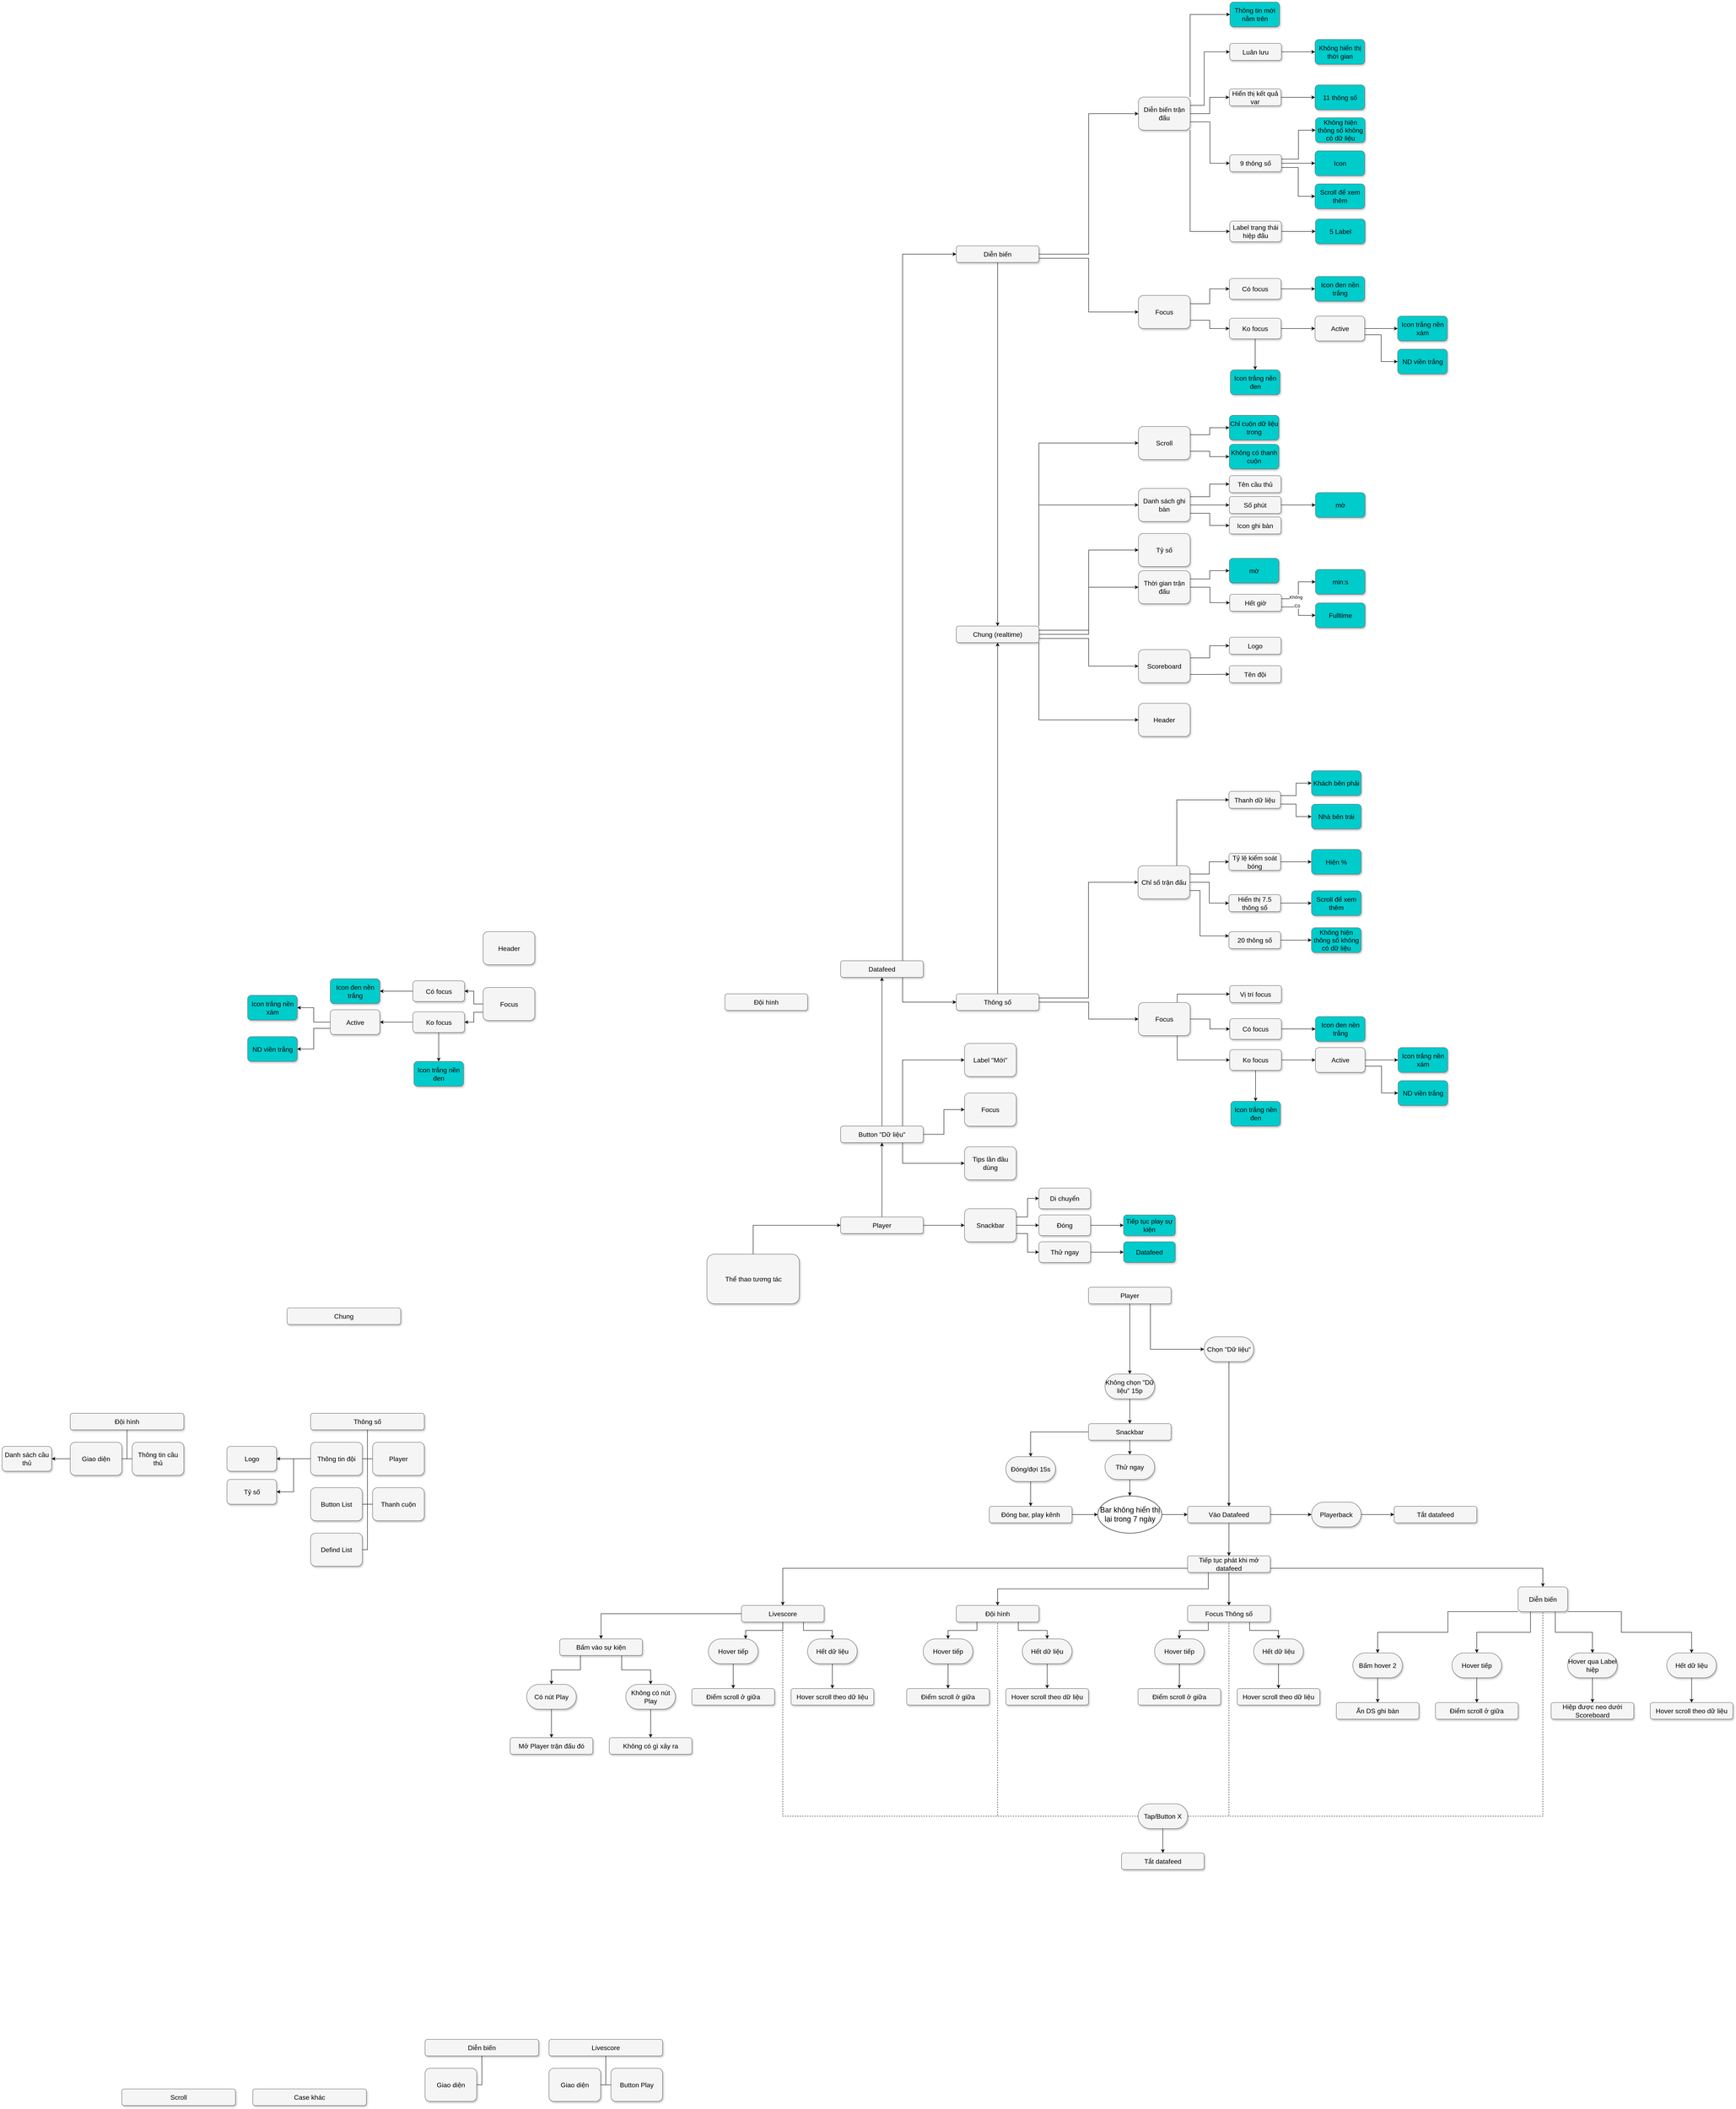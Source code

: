 <mxfile version="21.7.5" type="github">
  <diagram name="Page-1" id="b98fa263-6416-c6ec-5b7d-78bf54ef71d0">
    <mxGraphModel dx="5486.5" dy="5204" grid="1" gridSize="10" guides="1" tooltips="1" connect="1" arrows="1" fold="1" page="1" pageScale="1.5" pageWidth="1169" pageHeight="826" background="none" math="0" shadow="0">
      <root>
        <mxCell id="0" style=";html=1;" />
        <mxCell id="1" style=";html=1;" parent="0" />
        <mxCell id="kgQNQLbI_HPiewj2uFAK-174" style="edgeStyle=orthogonalEdgeStyle;rounded=0;orthogonalLoop=1;jettySize=auto;html=1;exitX=0.5;exitY=0;exitDx=0;exitDy=0;entryX=0;entryY=0.5;entryDx=0;entryDy=0;" parent="1" source="303ed1de8c2c98b4-4" target="kgQNQLbI_HPiewj2uFAK-74" edge="1">
          <mxGeometry relative="1" as="geometry" />
        </mxCell>
        <mxCell id="303ed1de8c2c98b4-4" value="Thể thao tương tác" style="whiteSpace=wrap;html=1;rounded=1;shadow=1;strokeWidth=1;fontSize=16;align=center;fillColor=#f5f5f5;strokeColor=#666666;" parent="1" vertex="1">
          <mxGeometry x="956.5" y="30" width="223.5" height="120" as="geometry" />
        </mxCell>
        <mxCell id="303ed1de8c2c98b4-5" value="Thông số" style="whiteSpace=wrap;html=1;rounded=1;shadow=1;strokeWidth=1;fontSize=16;align=center;fillColor=#f5f5f5;strokeColor=#666666;" parent="1" vertex="1">
          <mxGeometry x="-3" y="415" width="275" height="40" as="geometry" />
        </mxCell>
        <mxCell id="303ed1de8c2c98b4-7" value="Đội hình" style="whiteSpace=wrap;html=1;rounded=1;shadow=1;strokeWidth=1;fontSize=16;align=center;fillColor=#f5f5f5;strokeColor=#666666;" parent="1" vertex="1">
          <mxGeometry x="-585" y="415" width="275" height="40" as="geometry" />
        </mxCell>
        <mxCell id="303ed1de8c2c98b4-8" value="Diễn biến" style="whiteSpace=wrap;html=1;rounded=1;shadow=1;strokeWidth=1;fontSize=16;align=center;fillColor=#f5f5f5;strokeColor=#666666;" parent="1" vertex="1">
          <mxGeometry x="274" y="1930" width="275" height="40" as="geometry" />
        </mxCell>
        <mxCell id="303ed1de8c2c98b4-9" value="Livescore" style="whiteSpace=wrap;html=1;rounded=1;shadow=1;strokeWidth=1;fontSize=16;align=center;fillColor=#f5f5f5;strokeColor=#666666;" parent="1" vertex="1">
          <mxGeometry x="574" y="1930" width="275" height="40" as="geometry" />
        </mxCell>
        <mxCell id="kgQNQLbI_HPiewj2uFAK-61" value="" style="edgeStyle=orthogonalEdgeStyle;rounded=0;orthogonalLoop=1;jettySize=auto;html=1;" parent="1" source="303ed1de8c2c98b4-10" target="kgQNQLbI_HPiewj2uFAK-60" edge="1">
          <mxGeometry relative="1" as="geometry" />
        </mxCell>
        <mxCell id="303ed1de8c2c98b4-10" value="Thông tin đội" style="whiteSpace=wrap;html=1;rounded=1;shadow=1;strokeWidth=1;fontSize=16;align=center;fillColor=#f5f5f5;strokeColor=#666666;" parent="1" vertex="1">
          <mxGeometry x="-3" y="485" width="125" height="80" as="geometry" />
        </mxCell>
        <mxCell id="303ed1de8c2c98b4-12" value="Player" style="whiteSpace=wrap;html=1;rounded=1;shadow=1;strokeWidth=1;fontSize=16;align=center;fillColor=#f5f5f5;strokeColor=#666666;" parent="1" vertex="1">
          <mxGeometry x="147" y="485" width="125" height="80" as="geometry" />
        </mxCell>
        <mxCell id="303ed1de8c2c98b4-15" value="Giao diện" style="whiteSpace=wrap;html=1;rounded=1;shadow=1;strokeWidth=1;fontSize=16;align=center;fillColor=#f5f5f5;strokeColor=#666666;" parent="1" vertex="1">
          <mxGeometry x="-585" y="485" width="125" height="80" as="geometry" />
        </mxCell>
        <mxCell id="303ed1de8c2c98b4-16" value="Thông tin cầu thủ" style="whiteSpace=wrap;html=1;rounded=1;shadow=1;strokeWidth=1;fontSize=16;align=center;fillColor=#f5f5f5;strokeColor=#666666;" parent="1" vertex="1">
          <mxGeometry x="-435" y="485" width="125" height="80" as="geometry" />
        </mxCell>
        <mxCell id="303ed1de8c2c98b4-17" value="Giao diện" style="whiteSpace=wrap;html=1;rounded=1;shadow=1;strokeWidth=1;fontSize=16;align=center;fillColor=#f5f5f5;strokeColor=#666666;" parent="1" vertex="1">
          <mxGeometry x="274" y="2000" width="125" height="80" as="geometry" />
        </mxCell>
        <mxCell id="303ed1de8c2c98b4-19" value="Giao diện" style="whiteSpace=wrap;html=1;rounded=1;shadow=1;strokeWidth=1;fontSize=16;align=center;fillColor=#f5f5f5;strokeColor=#666666;" parent="1" vertex="1">
          <mxGeometry x="574" y="2000" width="125" height="80" as="geometry" />
        </mxCell>
        <mxCell id="303ed1de8c2c98b4-20" value="Button Play" style="whiteSpace=wrap;html=1;rounded=1;shadow=1;strokeWidth=1;fontSize=16;align=center;fillColor=#f5f5f5;strokeColor=#666666;" parent="1" vertex="1">
          <mxGeometry x="724" y="2000" width="125" height="80" as="geometry" />
        </mxCell>
        <mxCell id="303ed1de8c2c98b4-21" value="Button List" style="whiteSpace=wrap;html=1;rounded=1;shadow=1;strokeWidth=1;fontSize=16;align=center;fillColor=#f5f5f5;strokeColor=#666666;" parent="1" vertex="1">
          <mxGeometry x="-3" y="595" width="125" height="80" as="geometry" />
        </mxCell>
        <mxCell id="303ed1de8c2c98b4-22" value="Thanh cuộn" style="whiteSpace=wrap;html=1;rounded=1;shadow=1;strokeWidth=1;fontSize=16;align=center;fillColor=#f5f5f5;strokeColor=#666666;" parent="1" vertex="1">
          <mxGeometry x="147" y="595" width="125" height="80" as="geometry" />
        </mxCell>
        <mxCell id="303ed1de8c2c98b4-31" value="Defind List" style="whiteSpace=wrap;html=1;rounded=1;shadow=1;strokeWidth=1;fontSize=16;align=center;fillColor=#f5f5f5;strokeColor=#666666;" parent="1" vertex="1">
          <mxGeometry x="-3" y="705" width="125" height="80" as="geometry" />
        </mxCell>
        <mxCell id="303ed1de8c2c98b4-85" style="edgeStyle=orthogonalEdgeStyle;html=1;startSize=6;endFill=0;endSize=6;strokeWidth=1;fontSize=16;rounded=0;entryX=1;entryY=0.5;endArrow=none;" parent="1" source="303ed1de8c2c98b4-5" target="303ed1de8c2c98b4-10" edge="1">
          <mxGeometry relative="1" as="geometry">
            <Array as="points">
              <mxPoint x="135" y="525" />
            </Array>
          </mxGeometry>
        </mxCell>
        <mxCell id="303ed1de8c2c98b4-86" style="edgeStyle=orthogonalEdgeStyle;html=1;startSize=6;endFill=0;endSize=6;strokeWidth=1;fontSize=16;rounded=0;entryX=1;entryY=0.5;endArrow=none;" parent="1" source="303ed1de8c2c98b4-5" target="303ed1de8c2c98b4-21" edge="1">
          <mxGeometry relative="1" as="geometry">
            <Array as="points">
              <mxPoint x="135" y="635" />
            </Array>
          </mxGeometry>
        </mxCell>
        <mxCell id="303ed1de8c2c98b4-87" style="edgeStyle=orthogonalEdgeStyle;html=1;startSize=6;endFill=0;endSize=6;strokeWidth=1;fontSize=16;rounded=0;entryX=1;entryY=0.5;endArrow=none;" parent="1" source="303ed1de8c2c98b4-5" target="303ed1de8c2c98b4-31" edge="1">
          <mxGeometry relative="1" as="geometry">
            <Array as="points">
              <mxPoint x="135" y="745" />
            </Array>
          </mxGeometry>
        </mxCell>
        <mxCell id="303ed1de8c2c98b4-89" style="edgeStyle=orthogonalEdgeStyle;html=1;startSize=6;endFill=0;endSize=6;strokeWidth=1;fontSize=16;rounded=0;entryX=0;entryY=0.5;endArrow=none;" parent="1" source="303ed1de8c2c98b4-5" target="303ed1de8c2c98b4-12" edge="1">
          <mxGeometry relative="1" as="geometry">
            <Array as="points">
              <mxPoint x="135" y="525" />
            </Array>
          </mxGeometry>
        </mxCell>
        <mxCell id="303ed1de8c2c98b4-90" style="edgeStyle=orthogonalEdgeStyle;html=1;startSize=6;endFill=0;endSize=6;strokeWidth=1;fontSize=16;rounded=0;entryX=0;entryY=0.5;endArrow=none;" parent="1" source="303ed1de8c2c98b4-5" target="303ed1de8c2c98b4-22" edge="1">
          <mxGeometry relative="1" as="geometry">
            <Array as="points">
              <mxPoint x="135" y="635" />
            </Array>
          </mxGeometry>
        </mxCell>
        <mxCell id="303ed1de8c2c98b4-99" style="edgeStyle=orthogonalEdgeStyle;html=1;startSize=6;endFill=0;endSize=6;strokeWidth=1;fontSize=16;rounded=0;endArrow=none;entryX=1;entryY=0.5;" parent="1" source="303ed1de8c2c98b4-7" target="303ed1de8c2c98b4-15" edge="1">
          <mxGeometry relative="1" as="geometry">
            <Array as="points">
              <mxPoint x="-448" y="525" />
            </Array>
          </mxGeometry>
        </mxCell>
        <mxCell id="303ed1de8c2c98b4-101" style="edgeStyle=orthogonalEdgeStyle;html=1;startSize=6;endFill=0;endSize=6;strokeWidth=1;fontSize=16;rounded=0;endArrow=none;entryX=0;entryY=0.5;" parent="1" source="303ed1de8c2c98b4-7" target="303ed1de8c2c98b4-16" edge="1">
          <mxGeometry relative="1" as="geometry">
            <Array as="points">
              <mxPoint x="-448" y="525" />
            </Array>
          </mxGeometry>
        </mxCell>
        <mxCell id="303ed1de8c2c98b4-103" style="edgeStyle=orthogonalEdgeStyle;html=1;startSize=6;endFill=0;endSize=6;strokeWidth=1;fontSize=16;rounded=0;endArrow=none;entryX=1;entryY=0.5;" parent="1" source="303ed1de8c2c98b4-8" target="303ed1de8c2c98b4-17" edge="1">
          <mxGeometry relative="1" as="geometry">
            <Array as="points">
              <mxPoint x="412" y="2040" />
            </Array>
          </mxGeometry>
        </mxCell>
        <mxCell id="303ed1de8c2c98b4-109" style="edgeStyle=orthogonalEdgeStyle;html=1;startSize=6;endFill=0;endSize=6;strokeWidth=1;fontSize=16;rounded=0;endArrow=none;entryX=1;entryY=0.5;" parent="1" source="303ed1de8c2c98b4-9" target="303ed1de8c2c98b4-19" edge="1">
          <mxGeometry relative="1" as="geometry">
            <Array as="points">
              <mxPoint x="712" y="2040" />
            </Array>
          </mxGeometry>
        </mxCell>
        <mxCell id="303ed1de8c2c98b4-114" style="edgeStyle=orthogonalEdgeStyle;html=1;startSize=6;endFill=0;endSize=6;strokeWidth=1;fontSize=16;rounded=0;endArrow=none;entryX=0;entryY=0.5;" parent="1" source="303ed1de8c2c98b4-9" target="303ed1de8c2c98b4-20" edge="1">
          <mxGeometry relative="1" as="geometry">
            <Array as="points">
              <mxPoint x="712" y="2040" />
            </Array>
          </mxGeometry>
        </mxCell>
        <mxCell id="kgQNQLbI_HPiewj2uFAK-2" value="Chung" style="whiteSpace=wrap;html=1;rounded=1;shadow=1;strokeWidth=1;fontSize=16;align=center;fillColor=#f5f5f5;strokeColor=#666666;" parent="1" vertex="1">
          <mxGeometry x="-60" y="160" width="275" height="40" as="geometry" />
        </mxCell>
        <mxCell id="kgQNQLbI_HPiewj2uFAK-49" value="Scroll" style="whiteSpace=wrap;html=1;rounded=1;shadow=1;strokeWidth=1;fontSize=16;align=center;fillColor=#f5f5f5;strokeColor=#666666;" parent="1" vertex="1">
          <mxGeometry x="-460" y="2050" width="275" height="40" as="geometry" />
        </mxCell>
        <mxCell id="kgQNQLbI_HPiewj2uFAK-51" value="Case khác" style="whiteSpace=wrap;html=1;rounded=1;shadow=1;strokeWidth=1;fontSize=16;align=center;fillColor=#f5f5f5;strokeColor=#666666;" parent="1" vertex="1">
          <mxGeometry x="-143" y="2050" width="275" height="40" as="geometry" />
        </mxCell>
        <mxCell id="kgQNQLbI_HPiewj2uFAK-60" value="Logo" style="whiteSpace=wrap;html=1;fontSize=16;fillColor=#f5f5f5;strokeColor=#666666;rounded=1;shadow=1;strokeWidth=1;" parent="1" vertex="1">
          <mxGeometry x="-205.5" y="495" width="120" height="60" as="geometry" />
        </mxCell>
        <mxCell id="kgQNQLbI_HPiewj2uFAK-65" value="Tỷ số" style="whiteSpace=wrap;html=1;fontSize=16;fillColor=#f5f5f5;strokeColor=#666666;rounded=1;shadow=1;strokeWidth=1;" parent="1" vertex="1">
          <mxGeometry x="-205.5" y="575" width="120" height="60" as="geometry" />
        </mxCell>
        <mxCell id="kgQNQLbI_HPiewj2uFAK-66" value="" style="edgeStyle=orthogonalEdgeStyle;rounded=0;orthogonalLoop=1;jettySize=auto;html=1;entryX=1;entryY=0.5;entryDx=0;entryDy=0;exitX=0;exitY=0.5;exitDx=0;exitDy=0;" parent="1" source="303ed1de8c2c98b4-10" target="kgQNQLbI_HPiewj2uFAK-65" edge="1">
          <mxGeometry relative="1" as="geometry">
            <mxPoint x="7" y="535" as="sourcePoint" />
            <mxPoint x="-75" y="535" as="targetPoint" />
          </mxGeometry>
        </mxCell>
        <mxCell id="kgQNQLbI_HPiewj2uFAK-70" value="" style="edgeStyle=orthogonalEdgeStyle;rounded=0;orthogonalLoop=1;jettySize=auto;html=1;exitX=0;exitY=0.5;exitDx=0;exitDy=0;" parent="1" source="303ed1de8c2c98b4-15" target="kgQNQLbI_HPiewj2uFAK-71" edge="1">
          <mxGeometry relative="1" as="geometry">
            <mxPoint x="-597.5" y="500" as="sourcePoint" />
          </mxGeometry>
        </mxCell>
        <mxCell id="kgQNQLbI_HPiewj2uFAK-71" value="Danh sách cầu thủ" style="whiteSpace=wrap;html=1;fontSize=16;fillColor=#f5f5f5;strokeColor=#666666;rounded=1;shadow=1;strokeWidth=1;" parent="1" vertex="1">
          <mxGeometry x="-750" y="495" width="120" height="60" as="geometry" />
        </mxCell>
        <mxCell id="kgQNQLbI_HPiewj2uFAK-117" style="edgeStyle=orthogonalEdgeStyle;rounded=0;orthogonalLoop=1;jettySize=auto;html=1;exitX=1;exitY=0.5;exitDx=0;exitDy=0;entryX=0;entryY=0.5;entryDx=0;entryDy=0;" parent="1" source="kgQNQLbI_HPiewj2uFAK-74" target="kgQNQLbI_HPiewj2uFAK-116" edge="1">
          <mxGeometry relative="1" as="geometry" />
        </mxCell>
        <mxCell id="kgQNQLbI_HPiewj2uFAK-175" style="edgeStyle=orthogonalEdgeStyle;rounded=0;orthogonalLoop=1;jettySize=auto;html=1;exitX=0.5;exitY=0;exitDx=0;exitDy=0;entryX=0.5;entryY=1;entryDx=0;entryDy=0;" parent="1" source="kgQNQLbI_HPiewj2uFAK-74" target="kgQNQLbI_HPiewj2uFAK-75" edge="1">
          <mxGeometry relative="1" as="geometry" />
        </mxCell>
        <mxCell id="kgQNQLbI_HPiewj2uFAK-74" value="Player" style="whiteSpace=wrap;html=1;rounded=1;shadow=1;strokeWidth=1;fontSize=16;align=center;fillColor=#f5f5f5;strokeColor=#666666;" parent="1" vertex="1">
          <mxGeometry x="1280" y="-60" width="200" height="40" as="geometry" />
        </mxCell>
        <mxCell id="kgQNQLbI_HPiewj2uFAK-100" style="edgeStyle=orthogonalEdgeStyle;rounded=0;orthogonalLoop=1;jettySize=auto;html=1;exitX=0.75;exitY=0;exitDx=0;exitDy=0;entryX=0;entryY=0.5;entryDx=0;entryDy=0;" parent="1" source="kgQNQLbI_HPiewj2uFAK-75" target="kgQNQLbI_HPiewj2uFAK-78" edge="1">
          <mxGeometry relative="1" as="geometry" />
        </mxCell>
        <mxCell id="kgQNQLbI_HPiewj2uFAK-101" style="edgeStyle=orthogonalEdgeStyle;rounded=0;orthogonalLoop=1;jettySize=auto;html=1;exitX=1;exitY=0.5;exitDx=0;exitDy=0;entryX=0;entryY=0.5;entryDx=0;entryDy=0;" parent="1" source="kgQNQLbI_HPiewj2uFAK-75" target="kgQNQLbI_HPiewj2uFAK-79" edge="1">
          <mxGeometry relative="1" as="geometry" />
        </mxCell>
        <mxCell id="kgQNQLbI_HPiewj2uFAK-102" style="edgeStyle=orthogonalEdgeStyle;rounded=0;orthogonalLoop=1;jettySize=auto;html=1;exitX=0.75;exitY=1;exitDx=0;exitDy=0;entryX=0;entryY=0.5;entryDx=0;entryDy=0;" parent="1" source="kgQNQLbI_HPiewj2uFAK-75" target="kgQNQLbI_HPiewj2uFAK-82" edge="1">
          <mxGeometry relative="1" as="geometry" />
        </mxCell>
        <mxCell id="kgQNQLbI_HPiewj2uFAK-176" style="edgeStyle=orthogonalEdgeStyle;rounded=0;orthogonalLoop=1;jettySize=auto;html=1;exitX=0.5;exitY=0;exitDx=0;exitDy=0;entryX=0.5;entryY=1;entryDx=0;entryDy=0;" parent="1" source="kgQNQLbI_HPiewj2uFAK-75" target="kgQNQLbI_HPiewj2uFAK-112" edge="1">
          <mxGeometry relative="1" as="geometry" />
        </mxCell>
        <mxCell id="kgQNQLbI_HPiewj2uFAK-75" value="Button &quot;Dữ liệu&quot;" style="whiteSpace=wrap;html=1;rounded=1;shadow=1;strokeWidth=1;fontSize=16;align=center;fillColor=#f5f5f5;strokeColor=#666666;" parent="1" vertex="1">
          <mxGeometry x="1280" y="-280" width="200" height="40" as="geometry" />
        </mxCell>
        <mxCell id="kgQNQLbI_HPiewj2uFAK-78" value="Label &quot;Mới&quot;" style="whiteSpace=wrap;html=1;rounded=1;shadow=1;strokeWidth=1;fontSize=16;align=center;fillColor=#f5f5f5;strokeColor=#666666;" parent="1" vertex="1">
          <mxGeometry x="1580" y="-480" width="125" height="80" as="geometry" />
        </mxCell>
        <mxCell id="kgQNQLbI_HPiewj2uFAK-79" value="Focus" style="whiteSpace=wrap;html=1;rounded=1;shadow=1;strokeWidth=1;fontSize=16;align=center;fillColor=#f5f5f5;strokeColor=#666666;" parent="1" vertex="1">
          <mxGeometry x="1580" y="-360" width="125" height="80" as="geometry" />
        </mxCell>
        <mxCell id="cXpkJefbk4sWb7GXNzCY-116" style="edgeStyle=orthogonalEdgeStyle;rounded=0;orthogonalLoop=1;jettySize=auto;html=1;exitX=0.5;exitY=0;exitDx=0;exitDy=0;entryX=0.5;entryY=1;entryDx=0;entryDy=0;" edge="1" parent="1" source="kgQNQLbI_HPiewj2uFAK-80" target="cXpkJefbk4sWb7GXNzCY-113">
          <mxGeometry relative="1" as="geometry" />
        </mxCell>
        <mxCell id="cXpkJefbk4sWb7GXNzCY-124" style="edgeStyle=orthogonalEdgeStyle;rounded=0;orthogonalLoop=1;jettySize=auto;html=1;exitX=1;exitY=0.5;exitDx=0;exitDy=0;entryX=0;entryY=0.5;entryDx=0;entryDy=0;" edge="1" parent="1" source="kgQNQLbI_HPiewj2uFAK-80" target="kgQNQLbI_HPiewj2uFAK-81">
          <mxGeometry relative="1" as="geometry" />
        </mxCell>
        <mxCell id="cXpkJefbk4sWb7GXNzCY-179" style="edgeStyle=orthogonalEdgeStyle;rounded=0;orthogonalLoop=1;jettySize=auto;html=1;exitX=1;exitY=0.25;exitDx=0;exitDy=0;entryX=0;entryY=0.5;entryDx=0;entryDy=0;" edge="1" parent="1" source="kgQNQLbI_HPiewj2uFAK-80" target="kgQNQLbI_HPiewj2uFAK-114">
          <mxGeometry relative="1" as="geometry" />
        </mxCell>
        <mxCell id="kgQNQLbI_HPiewj2uFAK-80" value="Thông số" style="whiteSpace=wrap;html=1;rounded=1;shadow=1;strokeWidth=1;fontSize=16;align=center;fillColor=#f5f5f5;strokeColor=#666666;" parent="1" vertex="1">
          <mxGeometry x="1560" y="-600" width="200" height="40" as="geometry" />
        </mxCell>
        <mxCell id="kgQNQLbI_HPiewj2uFAK-106" style="edgeStyle=orthogonalEdgeStyle;rounded=0;orthogonalLoop=1;jettySize=auto;html=1;exitX=0.75;exitY=0;exitDx=0;exitDy=0;entryX=0;entryY=0.5;entryDx=0;entryDy=0;" parent="1" source="kgQNQLbI_HPiewj2uFAK-81" target="kgQNQLbI_HPiewj2uFAK-105" edge="1">
          <mxGeometry relative="1" as="geometry" />
        </mxCell>
        <mxCell id="kgQNQLbI_HPiewj2uFAK-107" style="edgeStyle=orthogonalEdgeStyle;rounded=0;orthogonalLoop=1;jettySize=auto;html=1;exitX=1;exitY=0.5;exitDx=0;exitDy=0;entryX=0;entryY=0.5;entryDx=0;entryDy=0;" parent="1" source="kgQNQLbI_HPiewj2uFAK-81" target="kgQNQLbI_HPiewj2uFAK-104" edge="1">
          <mxGeometry relative="1" as="geometry" />
        </mxCell>
        <mxCell id="kgQNQLbI_HPiewj2uFAK-108" style="edgeStyle=orthogonalEdgeStyle;rounded=0;orthogonalLoop=1;jettySize=auto;html=1;exitX=0.75;exitY=1;exitDx=0;exitDy=0;entryX=0;entryY=0.5;entryDx=0;entryDy=0;" parent="1" source="kgQNQLbI_HPiewj2uFAK-81" target="kgQNQLbI_HPiewj2uFAK-103" edge="1">
          <mxGeometry relative="1" as="geometry" />
        </mxCell>
        <mxCell id="kgQNQLbI_HPiewj2uFAK-81" value="Focus" style="whiteSpace=wrap;html=1;rounded=1;shadow=1;strokeWidth=1;fontSize=16;align=center;fillColor=#f5f5f5;strokeColor=#666666;" parent="1" vertex="1">
          <mxGeometry x="2001" y="-579" width="125" height="80" as="geometry" />
        </mxCell>
        <mxCell id="kgQNQLbI_HPiewj2uFAK-82" value="Tips lần đầu dùng" style="whiteSpace=wrap;html=1;rounded=1;shadow=1;strokeWidth=1;fontSize=16;align=center;fillColor=#f5f5f5;strokeColor=#666666;" parent="1" vertex="1">
          <mxGeometry x="1580" y="-230" width="125" height="80" as="geometry" />
        </mxCell>
        <mxCell id="kgQNQLbI_HPiewj2uFAK-169" value="" style="edgeStyle=orthogonalEdgeStyle;rounded=0;orthogonalLoop=1;jettySize=auto;html=1;" parent="1" source="kgQNQLbI_HPiewj2uFAK-103" target="kgQNQLbI_HPiewj2uFAK-168" edge="1">
          <mxGeometry relative="1" as="geometry" />
        </mxCell>
        <mxCell id="kgQNQLbI_HPiewj2uFAK-171" value="" style="edgeStyle=orthogonalEdgeStyle;rounded=0;orthogonalLoop=1;jettySize=auto;html=1;" parent="1" source="kgQNQLbI_HPiewj2uFAK-103" target="kgQNQLbI_HPiewj2uFAK-170" edge="1">
          <mxGeometry relative="1" as="geometry" />
        </mxCell>
        <mxCell id="kgQNQLbI_HPiewj2uFAK-103" value="Ko focus" style="whiteSpace=wrap;html=1;rounded=1;shadow=1;strokeWidth=1;fontSize=16;align=center;fillColor=#f5f5f5;strokeColor=#666666;" parent="1" vertex="1">
          <mxGeometry x="2222" y="-465" width="125" height="50" as="geometry" />
        </mxCell>
        <mxCell id="kgQNQLbI_HPiewj2uFAK-167" value="" style="edgeStyle=orthogonalEdgeStyle;rounded=0;orthogonalLoop=1;jettySize=auto;html=1;" parent="1" source="kgQNQLbI_HPiewj2uFAK-104" target="kgQNQLbI_HPiewj2uFAK-166" edge="1">
          <mxGeometry relative="1" as="geometry" />
        </mxCell>
        <mxCell id="kgQNQLbI_HPiewj2uFAK-104" value="Có focus" style="whiteSpace=wrap;html=1;rounded=1;shadow=1;strokeWidth=1;fontSize=16;align=center;fillColor=#f5f5f5;strokeColor=#666666;" parent="1" vertex="1">
          <mxGeometry x="2222" y="-540" width="125" height="50" as="geometry" />
        </mxCell>
        <mxCell id="kgQNQLbI_HPiewj2uFAK-105" value="Vị trí focus" style="whiteSpace=wrap;html=1;rounded=1;shadow=1;strokeWidth=1;fontSize=16;align=center;fillColor=#f5f5f5;strokeColor=#666666;" parent="1" vertex="1">
          <mxGeometry x="2222" y="-620" width="125" height="41" as="geometry" />
        </mxCell>
        <mxCell id="kgQNQLbI_HPiewj2uFAK-109" style="edgeStyle=orthogonalEdgeStyle;rounded=0;orthogonalLoop=1;jettySize=auto;html=1;exitX=0.5;exitY=1;exitDx=0;exitDy=0;" parent="1" source="kgQNQLbI_HPiewj2uFAK-105" target="kgQNQLbI_HPiewj2uFAK-105" edge="1">
          <mxGeometry relative="1" as="geometry" />
        </mxCell>
        <mxCell id="kgQNQLbI_HPiewj2uFAK-130" style="edgeStyle=orthogonalEdgeStyle;rounded=0;orthogonalLoop=1;jettySize=auto;html=1;exitX=1;exitY=0.25;exitDx=0;exitDy=0;entryX=0;entryY=0.5;entryDx=0;entryDy=0;" parent="1" source="kgQNQLbI_HPiewj2uFAK-110" target="kgQNQLbI_HPiewj2uFAK-124" edge="1">
          <mxGeometry relative="1" as="geometry" />
        </mxCell>
        <mxCell id="kgQNQLbI_HPiewj2uFAK-131" style="edgeStyle=orthogonalEdgeStyle;rounded=0;orthogonalLoop=1;jettySize=auto;html=1;exitX=1;exitY=0.75;exitDx=0;exitDy=0;entryX=0;entryY=0.5;entryDx=0;entryDy=0;" parent="1" source="kgQNQLbI_HPiewj2uFAK-110" target="kgQNQLbI_HPiewj2uFAK-125" edge="1">
          <mxGeometry relative="1" as="geometry" />
        </mxCell>
        <mxCell id="kgQNQLbI_HPiewj2uFAK-110" value="Scoreboard" style="whiteSpace=wrap;html=1;rounded=1;shadow=1;strokeWidth=1;fontSize=16;align=center;fillColor=#f5f5f5;strokeColor=#666666;" parent="1" vertex="1">
          <mxGeometry x="2001" y="-1433" width="125" height="80" as="geometry" />
        </mxCell>
        <mxCell id="kgQNQLbI_HPiewj2uFAK-121" style="edgeStyle=orthogonalEdgeStyle;rounded=0;orthogonalLoop=1;jettySize=auto;html=1;exitX=0.75;exitY=1;exitDx=0;exitDy=0;entryX=0;entryY=0.5;entryDx=0;entryDy=0;" parent="1" source="kgQNQLbI_HPiewj2uFAK-112" target="kgQNQLbI_HPiewj2uFAK-80" edge="1">
          <mxGeometry relative="1" as="geometry" />
        </mxCell>
        <mxCell id="cXpkJefbk4sWb7GXNzCY-145" style="edgeStyle=orthogonalEdgeStyle;rounded=0;orthogonalLoop=1;jettySize=auto;html=1;exitX=0.75;exitY=0;exitDx=0;exitDy=0;entryX=0;entryY=0.5;entryDx=0;entryDy=0;" edge="1" parent="1" source="kgQNQLbI_HPiewj2uFAK-112" target="cXpkJefbk4sWb7GXNzCY-72">
          <mxGeometry relative="1" as="geometry" />
        </mxCell>
        <mxCell id="kgQNQLbI_HPiewj2uFAK-112" value="Datafeed" style="whiteSpace=wrap;html=1;rounded=1;shadow=1;strokeWidth=1;fontSize=16;align=center;fillColor=#f5f5f5;strokeColor=#666666;" parent="1" vertex="1">
          <mxGeometry x="1280" y="-680" width="200" height="40" as="geometry" />
        </mxCell>
        <mxCell id="kgQNQLbI_HPiewj2uFAK-143" style="edgeStyle=orthogonalEdgeStyle;rounded=0;orthogonalLoop=1;jettySize=auto;html=1;exitX=1;exitY=0.75;exitDx=0;exitDy=0;entryX=0;entryY=0.5;entryDx=0;entryDy=0;" parent="1" source="kgQNQLbI_HPiewj2uFAK-113" target="cXpkJefbk4sWb7GXNzCY-30" edge="1">
          <mxGeometry relative="1" as="geometry">
            <mxPoint x="2221" y="-1893.5" as="targetPoint" />
          </mxGeometry>
        </mxCell>
        <mxCell id="kgQNQLbI_HPiewj2uFAK-144" style="edgeStyle=orthogonalEdgeStyle;rounded=0;orthogonalLoop=1;jettySize=auto;html=1;exitX=1;exitY=0.25;exitDx=0;exitDy=0;entryX=0;entryY=0.5;entryDx=0;entryDy=0;" parent="1" source="kgQNQLbI_HPiewj2uFAK-113" target="cXpkJefbk4sWb7GXNzCY-31" edge="1">
          <mxGeometry relative="1" as="geometry">
            <mxPoint x="2221" y="-1963.5" as="targetPoint" />
          </mxGeometry>
        </mxCell>
        <mxCell id="kgQNQLbI_HPiewj2uFAK-113" value="Scroll" style="whiteSpace=wrap;html=1;rounded=1;shadow=1;strokeWidth=1;fontSize=16;align=center;fillColor=#f5f5f5;strokeColor=#666666;" parent="1" vertex="1">
          <mxGeometry x="2001" y="-1973" width="125" height="80" as="geometry" />
        </mxCell>
        <mxCell id="kgQNQLbI_HPiewj2uFAK-145" value="" style="edgeStyle=orthogonalEdgeStyle;rounded=0;orthogonalLoop=1;jettySize=auto;html=1;entryX=0;entryY=0.5;entryDx=0;entryDy=0;" parent="1" source="kgQNQLbI_HPiewj2uFAK-114" target="kgQNQLbI_HPiewj2uFAK-148" edge="1">
          <mxGeometry relative="1" as="geometry" />
        </mxCell>
        <mxCell id="kgQNQLbI_HPiewj2uFAK-150" style="edgeStyle=orthogonalEdgeStyle;rounded=0;orthogonalLoop=1;jettySize=auto;html=1;exitX=1;exitY=0.75;exitDx=0;exitDy=0;entryX=0;entryY=0.25;entryDx=0;entryDy=0;" parent="1" source="kgQNQLbI_HPiewj2uFAK-114" target="kgQNQLbI_HPiewj2uFAK-137" edge="1">
          <mxGeometry relative="1" as="geometry">
            <Array as="points">
              <mxPoint x="2150" y="-850" />
              <mxPoint x="2150" y="-740" />
            </Array>
          </mxGeometry>
        </mxCell>
        <mxCell id="cXpkJefbk4sWb7GXNzCY-63" style="edgeStyle=orthogonalEdgeStyle;rounded=0;orthogonalLoop=1;jettySize=auto;html=1;exitX=1;exitY=0.25;exitDx=0;exitDy=0;entryX=0;entryY=0.5;entryDx=0;entryDy=0;" edge="1" parent="1" source="kgQNQLbI_HPiewj2uFAK-114" target="cXpkJefbk4sWb7GXNzCY-60">
          <mxGeometry relative="1" as="geometry" />
        </mxCell>
        <mxCell id="cXpkJefbk4sWb7GXNzCY-66" style="edgeStyle=orthogonalEdgeStyle;rounded=0;orthogonalLoop=1;jettySize=auto;html=1;exitX=0.75;exitY=0;exitDx=0;exitDy=0;entryX=0;entryY=0.5;entryDx=0;entryDy=0;" edge="1" parent="1" source="kgQNQLbI_HPiewj2uFAK-114" target="cXpkJefbk4sWb7GXNzCY-64">
          <mxGeometry relative="1" as="geometry" />
        </mxCell>
        <mxCell id="kgQNQLbI_HPiewj2uFAK-114" value="Chỉ số trận đấu" style="whiteSpace=wrap;html=1;rounded=1;shadow=1;strokeWidth=1;fontSize=16;align=center;fillColor=#f5f5f5;strokeColor=#666666;" parent="1" vertex="1">
          <mxGeometry x="2000" y="-910" width="125" height="80" as="geometry" />
        </mxCell>
        <mxCell id="kgQNQLbI_HPiewj2uFAK-159" style="edgeStyle=orthogonalEdgeStyle;rounded=0;orthogonalLoop=1;jettySize=auto;html=1;exitX=1;exitY=0.25;exitDx=0;exitDy=0;entryX=0;entryY=0.5;entryDx=0;entryDy=0;" parent="1" source="kgQNQLbI_HPiewj2uFAK-116" target="kgQNQLbI_HPiewj2uFAK-152" edge="1">
          <mxGeometry relative="1" as="geometry" />
        </mxCell>
        <mxCell id="kgQNQLbI_HPiewj2uFAK-160" style="edgeStyle=orthogonalEdgeStyle;rounded=0;orthogonalLoop=1;jettySize=auto;html=1;exitX=1;exitY=0.5;exitDx=0;exitDy=0;entryX=0;entryY=0.5;entryDx=0;entryDy=0;" parent="1" source="kgQNQLbI_HPiewj2uFAK-116" target="kgQNQLbI_HPiewj2uFAK-153" edge="1">
          <mxGeometry relative="1" as="geometry" />
        </mxCell>
        <mxCell id="kgQNQLbI_HPiewj2uFAK-161" style="edgeStyle=orthogonalEdgeStyle;rounded=0;orthogonalLoop=1;jettySize=auto;html=1;exitX=1;exitY=0.75;exitDx=0;exitDy=0;entryX=0;entryY=0.5;entryDx=0;entryDy=0;" parent="1" source="kgQNQLbI_HPiewj2uFAK-116" target="kgQNQLbI_HPiewj2uFAK-154" edge="1">
          <mxGeometry relative="1" as="geometry" />
        </mxCell>
        <mxCell id="kgQNQLbI_HPiewj2uFAK-116" value="Snackbar" style="whiteSpace=wrap;html=1;rounded=1;shadow=1;strokeWidth=1;fontSize=16;align=center;fillColor=#f5f5f5;strokeColor=#666666;" parent="1" vertex="1">
          <mxGeometry x="1580" y="-80" width="125" height="80" as="geometry" />
        </mxCell>
        <mxCell id="kgQNQLbI_HPiewj2uFAK-123" value="Header" style="whiteSpace=wrap;html=1;rounded=1;shadow=1;strokeWidth=1;fontSize=16;align=center;fillColor=#f5f5f5;strokeColor=#666666;" parent="1" vertex="1">
          <mxGeometry x="2001" y="-1303" width="125" height="80" as="geometry" />
        </mxCell>
        <mxCell id="kgQNQLbI_HPiewj2uFAK-124" value="Logo" style="whiteSpace=wrap;html=1;rounded=1;shadow=1;strokeWidth=1;fontSize=16;align=center;fillColor=#f5f5f5;strokeColor=#666666;" parent="1" vertex="1">
          <mxGeometry x="2221" y="-1463" width="125" height="41" as="geometry" />
        </mxCell>
        <mxCell id="kgQNQLbI_HPiewj2uFAK-125" value="Tên đội" style="whiteSpace=wrap;html=1;rounded=1;shadow=1;strokeWidth=1;fontSize=16;align=center;fillColor=#f5f5f5;strokeColor=#666666;" parent="1" vertex="1">
          <mxGeometry x="2221" y="-1394" width="125" height="41" as="geometry" />
        </mxCell>
        <mxCell id="cXpkJefbk4sWb7GXNzCY-11" style="edgeStyle=orthogonalEdgeStyle;rounded=0;orthogonalLoop=1;jettySize=auto;html=1;exitX=1;exitY=0.5;exitDx=0;exitDy=0;" edge="1" parent="1" source="kgQNQLbI_HPiewj2uFAK-126" target="cXpkJefbk4sWb7GXNzCY-4">
          <mxGeometry relative="1" as="geometry" />
        </mxCell>
        <mxCell id="cXpkJefbk4sWb7GXNzCY-22" style="edgeStyle=orthogonalEdgeStyle;rounded=0;orthogonalLoop=1;jettySize=auto;html=1;exitX=1;exitY=0.25;exitDx=0;exitDy=0;entryX=0;entryY=0.5;entryDx=0;entryDy=0;" edge="1" parent="1" source="kgQNQLbI_HPiewj2uFAK-126" target="cXpkJefbk4sWb7GXNzCY-21">
          <mxGeometry relative="1" as="geometry" />
        </mxCell>
        <mxCell id="kgQNQLbI_HPiewj2uFAK-126" value="Thời gian trận đấu" style="whiteSpace=wrap;html=1;rounded=1;shadow=1;strokeWidth=1;fontSize=16;align=center;fillColor=#f5f5f5;strokeColor=#666666;" parent="1" vertex="1">
          <mxGeometry x="2001" y="-1624" width="125" height="80" as="geometry" />
        </mxCell>
        <mxCell id="kgQNQLbI_HPiewj2uFAK-127" value="Tỷ số" style="whiteSpace=wrap;html=1;rounded=1;shadow=1;strokeWidth=1;fontSize=16;align=center;fillColor=#f5f5f5;strokeColor=#666666;" parent="1" vertex="1">
          <mxGeometry x="2001" y="-1714" width="125" height="80" as="geometry" />
        </mxCell>
        <mxCell id="kgQNQLbI_HPiewj2uFAK-134" style="edgeStyle=orthogonalEdgeStyle;rounded=0;orthogonalLoop=1;jettySize=auto;html=1;exitX=1;exitY=0.25;exitDx=0;exitDy=0;entryX=0;entryY=0.5;entryDx=0;entryDy=0;" parent="1" source="kgQNQLbI_HPiewj2uFAK-128" target="kgQNQLbI_HPiewj2uFAK-129" edge="1">
          <mxGeometry relative="1" as="geometry" />
        </mxCell>
        <mxCell id="kgQNQLbI_HPiewj2uFAK-135" style="edgeStyle=orthogonalEdgeStyle;rounded=0;orthogonalLoop=1;jettySize=auto;html=1;exitX=1;exitY=0.5;exitDx=0;exitDy=0;entryX=0;entryY=0.5;entryDx=0;entryDy=0;" parent="1" source="kgQNQLbI_HPiewj2uFAK-128" target="kgQNQLbI_HPiewj2uFAK-132" edge="1">
          <mxGeometry relative="1" as="geometry" />
        </mxCell>
        <mxCell id="kgQNQLbI_HPiewj2uFAK-136" style="edgeStyle=orthogonalEdgeStyle;rounded=0;orthogonalLoop=1;jettySize=auto;html=1;exitX=1;exitY=0.75;exitDx=0;exitDy=0;entryX=0;entryY=0.5;entryDx=0;entryDy=0;" parent="1" source="kgQNQLbI_HPiewj2uFAK-128" target="kgQNQLbI_HPiewj2uFAK-133" edge="1">
          <mxGeometry relative="1" as="geometry" />
        </mxCell>
        <mxCell id="kgQNQLbI_HPiewj2uFAK-128" value="Danh sách ghi bàn" style="whiteSpace=wrap;html=1;rounded=1;shadow=1;strokeWidth=1;fontSize=16;align=center;fillColor=#f5f5f5;strokeColor=#666666;" parent="1" vertex="1">
          <mxGeometry x="2001" y="-1823" width="125" height="80" as="geometry" />
        </mxCell>
        <mxCell id="kgQNQLbI_HPiewj2uFAK-129" value="Tên cầu thủ" style="whiteSpace=wrap;html=1;rounded=1;shadow=1;strokeWidth=1;fontSize=16;align=center;fillColor=#f5f5f5;strokeColor=#666666;" parent="1" vertex="1">
          <mxGeometry x="2221" y="-1854" width="125" height="41" as="geometry" />
        </mxCell>
        <mxCell id="cXpkJefbk4sWb7GXNzCY-19" value="" style="edgeStyle=orthogonalEdgeStyle;rounded=0;orthogonalLoop=1;jettySize=auto;html=1;" edge="1" parent="1" source="kgQNQLbI_HPiewj2uFAK-132" target="cXpkJefbk4sWb7GXNzCY-18">
          <mxGeometry relative="1" as="geometry" />
        </mxCell>
        <mxCell id="kgQNQLbI_HPiewj2uFAK-132" value="Số phút" style="whiteSpace=wrap;html=1;rounded=1;shadow=1;strokeWidth=1;fontSize=16;align=center;fillColor=#f5f5f5;strokeColor=#666666;" parent="1" vertex="1">
          <mxGeometry x="2221" y="-1803.5" width="125" height="41" as="geometry" />
        </mxCell>
        <mxCell id="kgQNQLbI_HPiewj2uFAK-133" value="Icon ghi bàn" style="whiteSpace=wrap;html=1;rounded=1;shadow=1;strokeWidth=1;fontSize=16;align=center;fillColor=#f5f5f5;strokeColor=#666666;" parent="1" vertex="1">
          <mxGeometry x="2221" y="-1754" width="125" height="41" as="geometry" />
        </mxCell>
        <mxCell id="kgQNQLbI_HPiewj2uFAK-139" style="edgeStyle=orthogonalEdgeStyle;rounded=0;orthogonalLoop=1;jettySize=auto;html=1;exitX=1;exitY=0.5;exitDx=0;exitDy=0;entryX=0;entryY=0.5;entryDx=0;entryDy=0;" parent="1" source="kgQNQLbI_HPiewj2uFAK-137" edge="1">
          <mxGeometry relative="1" as="geometry">
            <mxPoint x="2420" y="-730.0" as="targetPoint" />
          </mxGeometry>
        </mxCell>
        <mxCell id="kgQNQLbI_HPiewj2uFAK-137" value="20 thông số" style="whiteSpace=wrap;html=1;rounded=1;shadow=1;strokeWidth=1;fontSize=16;align=center;fillColor=#f5f5f5;strokeColor=#666666;" parent="1" vertex="1">
          <mxGeometry x="2220" y="-750.5" width="125" height="41" as="geometry" />
        </mxCell>
        <mxCell id="kgQNQLbI_HPiewj2uFAK-151" style="edgeStyle=orthogonalEdgeStyle;rounded=0;orthogonalLoop=1;jettySize=auto;html=1;exitX=1;exitY=0.5;exitDx=0;exitDy=0;" parent="1" source="kgQNQLbI_HPiewj2uFAK-148" edge="1">
          <mxGeometry relative="1" as="geometry">
            <mxPoint x="2420" y="-819.5" as="targetPoint" />
          </mxGeometry>
        </mxCell>
        <mxCell id="kgQNQLbI_HPiewj2uFAK-148" value="Hiển thị 7.5 thông số" style="whiteSpace=wrap;html=1;rounded=1;shadow=1;strokeWidth=1;fontSize=16;align=center;fillColor=#f5f5f5;strokeColor=#666666;" parent="1" vertex="1">
          <mxGeometry x="2220" y="-840" width="125" height="41" as="geometry" />
        </mxCell>
        <mxCell id="kgQNQLbI_HPiewj2uFAK-152" value="Di chuyển" style="whiteSpace=wrap;html=1;rounded=1;shadow=1;strokeWidth=1;fontSize=16;align=center;fillColor=#f5f5f5;strokeColor=#666666;" parent="1" vertex="1">
          <mxGeometry x="1760" y="-130" width="125" height="50" as="geometry" />
        </mxCell>
        <mxCell id="kgQNQLbI_HPiewj2uFAK-158" value="" style="edgeStyle=orthogonalEdgeStyle;rounded=0;orthogonalLoop=1;jettySize=auto;html=1;" parent="1" source="kgQNQLbI_HPiewj2uFAK-153" target="kgQNQLbI_HPiewj2uFAK-157" edge="1">
          <mxGeometry relative="1" as="geometry" />
        </mxCell>
        <mxCell id="kgQNQLbI_HPiewj2uFAK-153" value="Đóng" style="whiteSpace=wrap;html=1;rounded=1;shadow=1;strokeWidth=1;fontSize=16;align=center;fillColor=#f5f5f5;strokeColor=#666666;" parent="1" vertex="1">
          <mxGeometry x="1760" y="-65" width="125" height="50" as="geometry" />
        </mxCell>
        <mxCell id="kgQNQLbI_HPiewj2uFAK-165" value="" style="edgeStyle=orthogonalEdgeStyle;rounded=0;orthogonalLoop=1;jettySize=auto;html=1;" parent="1" source="kgQNQLbI_HPiewj2uFAK-154" target="kgQNQLbI_HPiewj2uFAK-164" edge="1">
          <mxGeometry relative="1" as="geometry" />
        </mxCell>
        <mxCell id="kgQNQLbI_HPiewj2uFAK-154" value="Thử ngay" style="whiteSpace=wrap;html=1;rounded=1;shadow=1;strokeWidth=1;fontSize=16;align=center;fillColor=#f5f5f5;strokeColor=#666666;" parent="1" vertex="1">
          <mxGeometry x="1760" width="125" height="50" as="geometry" />
        </mxCell>
        <mxCell id="kgQNQLbI_HPiewj2uFAK-157" value="Tiếp tục play sự kiện" style="whiteSpace=wrap;html=1;rounded=1;shadow=1;strokeWidth=1;fontSize=16;align=center;fillColor=#00CCCC;strokeColor=#666666;" parent="1" vertex="1">
          <mxGeometry x="1965" y="-65" width="125" height="50" as="geometry" />
        </mxCell>
        <mxCell id="kgQNQLbI_HPiewj2uFAK-164" value="Datafeed" style="whiteSpace=wrap;html=1;rounded=1;shadow=1;strokeWidth=1;fontSize=16;align=center;fillColor=#00CCCC;strokeColor=#666666;" parent="1" vertex="1">
          <mxGeometry x="1965" width="125" height="50" as="geometry" />
        </mxCell>
        <mxCell id="kgQNQLbI_HPiewj2uFAK-166" value="Icon đen nền trắng" style="whiteSpace=wrap;html=1;fontSize=16;fillColor=#00CCCC;strokeColor=#666666;rounded=1;shadow=1;strokeWidth=1;" parent="1" vertex="1">
          <mxGeometry x="2429.5" y="-545" width="120" height="60" as="geometry" />
        </mxCell>
        <mxCell id="kgQNQLbI_HPiewj2uFAK-173" value="" style="edgeStyle=orthogonalEdgeStyle;rounded=0;orthogonalLoop=1;jettySize=auto;html=1;" parent="1" source="kgQNQLbI_HPiewj2uFAK-168" target="kgQNQLbI_HPiewj2uFAK-172" edge="1">
          <mxGeometry relative="1" as="geometry" />
        </mxCell>
        <mxCell id="cXpkJefbk4sWb7GXNzCY-33" style="edgeStyle=orthogonalEdgeStyle;rounded=0;orthogonalLoop=1;jettySize=auto;html=1;exitX=1;exitY=0.75;exitDx=0;exitDy=0;entryX=0;entryY=0.5;entryDx=0;entryDy=0;" edge="1" parent="1" source="kgQNQLbI_HPiewj2uFAK-168" target="cXpkJefbk4sWb7GXNzCY-32">
          <mxGeometry relative="1" as="geometry" />
        </mxCell>
        <mxCell id="kgQNQLbI_HPiewj2uFAK-168" value="Active" style="whiteSpace=wrap;html=1;fontSize=16;fillColor=#f5f5f5;strokeColor=#666666;rounded=1;shadow=1;strokeWidth=1;" parent="1" vertex="1">
          <mxGeometry x="2429.5" y="-470" width="120" height="60" as="geometry" />
        </mxCell>
        <mxCell id="kgQNQLbI_HPiewj2uFAK-170" value="Icon trắng nền đen" style="whiteSpace=wrap;html=1;fontSize=16;fillColor=#00CCCC;strokeColor=#666666;rounded=1;shadow=1;strokeWidth=1;" parent="1" vertex="1">
          <mxGeometry x="2224.5" y="-340" width="120" height="60" as="geometry" />
        </mxCell>
        <mxCell id="kgQNQLbI_HPiewj2uFAK-172" value="Icon trắng nền xám" style="whiteSpace=wrap;html=1;fontSize=16;fillColor=#00CCCC;strokeColor=#666666;rounded=1;shadow=1;strokeWidth=1;" parent="1" vertex="1">
          <mxGeometry x="2629.5" y="-470" width="120" height="60" as="geometry" />
        </mxCell>
        <mxCell id="cXpkJefbk4sWb7GXNzCY-1" value="min:s" style="whiteSpace=wrap;html=1;fontSize=16;fillColor=#00CCCC;strokeColor=#666666;rounded=1;shadow=1;strokeWidth=1;" vertex="1" parent="1">
          <mxGeometry x="2429.5" y="-1627" width="120" height="60" as="geometry" />
        </mxCell>
        <mxCell id="cXpkJefbk4sWb7GXNzCY-2" value="Fulltime" style="whiteSpace=wrap;html=1;fontSize=16;fillColor=#00CCCC;strokeColor=#666666;rounded=1;shadow=1;strokeWidth=1;" vertex="1" parent="1">
          <mxGeometry x="2429.5" y="-1546" width="120" height="60" as="geometry" />
        </mxCell>
        <mxCell id="cXpkJefbk4sWb7GXNzCY-8" value="" style="edgeStyle=orthogonalEdgeStyle;rounded=0;orthogonalLoop=1;jettySize=auto;html=1;entryX=0;entryY=0.5;entryDx=0;entryDy=0;" edge="1" parent="1" source="cXpkJefbk4sWb7GXNzCY-4" target="cXpkJefbk4sWb7GXNzCY-1">
          <mxGeometry relative="1" as="geometry">
            <Array as="points">
              <mxPoint x="2388" y="-1556" />
              <mxPoint x="2388" y="-1597" />
            </Array>
          </mxGeometry>
        </mxCell>
        <mxCell id="cXpkJefbk4sWb7GXNzCY-14" value="Không" style="edgeLabel;html=1;align=center;verticalAlign=middle;resizable=0;points=[];" vertex="1" connectable="0" parent="cXpkJefbk4sWb7GXNzCY-8">
          <mxGeometry x="-0.445" y="4" relative="1" as="geometry">
            <mxPoint as="offset" />
          </mxGeometry>
        </mxCell>
        <mxCell id="cXpkJefbk4sWb7GXNzCY-10" style="edgeStyle=orthogonalEdgeStyle;rounded=0;orthogonalLoop=1;jettySize=auto;html=1;exitX=1;exitY=0.75;exitDx=0;exitDy=0;entryX=0;entryY=0.5;entryDx=0;entryDy=0;" edge="1" parent="1" source="cXpkJefbk4sWb7GXNzCY-4" target="cXpkJefbk4sWb7GXNzCY-2">
          <mxGeometry relative="1" as="geometry" />
        </mxCell>
        <mxCell id="cXpkJefbk4sWb7GXNzCY-15" value="Có" style="edgeLabel;html=1;align=center;verticalAlign=middle;resizable=0;points=[];" vertex="1" connectable="0" parent="cXpkJefbk4sWb7GXNzCY-10">
          <mxGeometry x="-0.268" y="3" relative="1" as="geometry">
            <mxPoint as="offset" />
          </mxGeometry>
        </mxCell>
        <mxCell id="cXpkJefbk4sWb7GXNzCY-4" value="Hết giờ" style="whiteSpace=wrap;html=1;rounded=1;shadow=1;strokeWidth=1;fontSize=16;align=center;fillColor=#f5f5f5;strokeColor=#666666;" vertex="1" parent="1">
          <mxGeometry x="2222" y="-1567" width="125" height="41" as="geometry" />
        </mxCell>
        <mxCell id="cXpkJefbk4sWb7GXNzCY-18" value="mờ" style="whiteSpace=wrap;html=1;fontSize=16;fillColor=#00CCCC;strokeColor=#666666;rounded=1;shadow=1;strokeWidth=1;" vertex="1" parent="1">
          <mxGeometry x="2429.5" y="-1813" width="120" height="60" as="geometry" />
        </mxCell>
        <mxCell id="cXpkJefbk4sWb7GXNzCY-21" value="mờ" style="whiteSpace=wrap;html=1;fontSize=16;fillColor=#00CCCC;strokeColor=#666666;rounded=1;shadow=1;strokeWidth=1;" vertex="1" parent="1">
          <mxGeometry x="2221" y="-1654" width="120" height="60" as="geometry" />
        </mxCell>
        <mxCell id="cXpkJefbk4sWb7GXNzCY-30" value="Không có thanh cuộn" style="whiteSpace=wrap;html=1;fontSize=16;fillColor=#00CCCC;strokeColor=#666666;rounded=1;shadow=1;strokeWidth=1;" vertex="1" parent="1">
          <mxGeometry x="2221" y="-1930" width="120" height="60" as="geometry" />
        </mxCell>
        <mxCell id="cXpkJefbk4sWb7GXNzCY-31" value="Chỉ cuộn dữ liệu trong" style="whiteSpace=wrap;html=1;fontSize=16;fillColor=#00CCCC;strokeColor=#666666;rounded=1;shadow=1;strokeWidth=1;" vertex="1" parent="1">
          <mxGeometry x="2221" y="-2000" width="120" height="60" as="geometry" />
        </mxCell>
        <mxCell id="cXpkJefbk4sWb7GXNzCY-32" value="ND viền trắng" style="whiteSpace=wrap;html=1;fontSize=16;fillColor=#00CCCC;strokeColor=#666666;rounded=1;shadow=1;strokeWidth=1;" vertex="1" parent="1">
          <mxGeometry x="2629.5" y="-390" width="120" height="60" as="geometry" />
        </mxCell>
        <mxCell id="cXpkJefbk4sWb7GXNzCY-34" value="Không hiện thông số không có dữ liệu" style="whiteSpace=wrap;html=1;fontSize=16;fillColor=#00CCCC;strokeColor=#666666;rounded=1;shadow=1;strokeWidth=1;" vertex="1" parent="1">
          <mxGeometry x="2420" y="-760" width="120" height="60" as="geometry" />
        </mxCell>
        <mxCell id="cXpkJefbk4sWb7GXNzCY-35" value="Scroll để xem thêm" style="whiteSpace=wrap;html=1;fontSize=16;fillColor=#00CCCC;strokeColor=#666666;rounded=1;shadow=1;strokeWidth=1;" vertex="1" parent="1">
          <mxGeometry x="2420" y="-849.5" width="120" height="60" as="geometry" />
        </mxCell>
        <mxCell id="cXpkJefbk4sWb7GXNzCY-40" value="" style="edgeStyle=orthogonalEdgeStyle;rounded=0;orthogonalLoop=1;jettySize=auto;html=1;" edge="1" parent="1" source="cXpkJefbk4sWb7GXNzCY-38" target="cXpkJefbk4sWb7GXNzCY-39">
          <mxGeometry relative="1" as="geometry" />
        </mxCell>
        <mxCell id="cXpkJefbk4sWb7GXNzCY-42" value="" style="edgeStyle=orthogonalEdgeStyle;rounded=0;orthogonalLoop=1;jettySize=auto;html=1;" edge="1" parent="1" source="cXpkJefbk4sWb7GXNzCY-38" target="cXpkJefbk4sWb7GXNzCY-41">
          <mxGeometry relative="1" as="geometry" />
        </mxCell>
        <mxCell id="cXpkJefbk4sWb7GXNzCY-38" value="Snackbar" style="whiteSpace=wrap;html=1;rounded=1;shadow=1;strokeWidth=1;fontSize=16;align=center;fillColor=#f5f5f5;strokeColor=#666666;" vertex="1" parent="1">
          <mxGeometry x="1880" y="440" width="200" height="40" as="geometry" />
        </mxCell>
        <mxCell id="cXpkJefbk4sWb7GXNzCY-356" style="edgeStyle=orthogonalEdgeStyle;rounded=0;orthogonalLoop=1;jettySize=auto;html=1;exitX=0.5;exitY=1;exitDx=0;exitDy=0;entryX=0.5;entryY=0;entryDx=0;entryDy=0;" edge="1" parent="1" source="cXpkJefbk4sWb7GXNzCY-39" target="cXpkJefbk4sWb7GXNzCY-355">
          <mxGeometry relative="1" as="geometry" />
        </mxCell>
        <mxCell id="cXpkJefbk4sWb7GXNzCY-39" value="Thử ngay" style="whiteSpace=wrap;html=1;fontSize=16;fillColor=#f5f5f5;strokeColor=#666666;rounded=1;shadow=1;strokeWidth=1;arcSize=50;" vertex="1" parent="1">
          <mxGeometry x="1920" y="515" width="120" height="60" as="geometry" />
        </mxCell>
        <mxCell id="cXpkJefbk4sWb7GXNzCY-272" value="" style="edgeStyle=orthogonalEdgeStyle;rounded=0;orthogonalLoop=1;jettySize=auto;html=1;" edge="1" parent="1" source="cXpkJefbk4sWb7GXNzCY-41" target="cXpkJefbk4sWb7GXNzCY-45">
          <mxGeometry relative="1" as="geometry" />
        </mxCell>
        <mxCell id="cXpkJefbk4sWb7GXNzCY-41" value="Đóng/đợi 15s" style="whiteSpace=wrap;html=1;fontSize=16;fillColor=#f5f5f5;strokeColor=#666666;rounded=1;shadow=1;strokeWidth=1;arcSize=50;" vertex="1" parent="1">
          <mxGeometry x="1680" y="520" width="120" height="60" as="geometry" />
        </mxCell>
        <mxCell id="cXpkJefbk4sWb7GXNzCY-357" value="" style="edgeStyle=orthogonalEdgeStyle;rounded=0;orthogonalLoop=1;jettySize=auto;html=1;" edge="1" parent="1" source="cXpkJefbk4sWb7GXNzCY-45" target="cXpkJefbk4sWb7GXNzCY-355">
          <mxGeometry relative="1" as="geometry" />
        </mxCell>
        <mxCell id="cXpkJefbk4sWb7GXNzCY-45" value="Đóng bar, play kênh" style="whiteSpace=wrap;html=1;rounded=1;shadow=1;strokeWidth=1;fontSize=16;align=center;fillColor=#f5f5f5;strokeColor=#666666;" vertex="1" parent="1">
          <mxGeometry x="1640" y="640" width="200" height="40" as="geometry" />
        </mxCell>
        <mxCell id="cXpkJefbk4sWb7GXNzCY-289" style="edgeStyle=orthogonalEdgeStyle;rounded=0;orthogonalLoop=1;jettySize=auto;html=1;exitX=0.75;exitY=1;exitDx=0;exitDy=0;entryX=0.5;entryY=0;entryDx=0;entryDy=0;" edge="1" parent="1" source="cXpkJefbk4sWb7GXNzCY-46" target="cXpkJefbk4sWb7GXNzCY-287">
          <mxGeometry relative="1" as="geometry" />
        </mxCell>
        <mxCell id="cXpkJefbk4sWb7GXNzCY-290" style="edgeStyle=orthogonalEdgeStyle;rounded=0;orthogonalLoop=1;jettySize=auto;html=1;exitX=0.25;exitY=1;exitDx=0;exitDy=0;entryX=0.5;entryY=0;entryDx=0;entryDy=0;" edge="1" parent="1" source="cXpkJefbk4sWb7GXNzCY-46" target="cXpkJefbk4sWb7GXNzCY-284">
          <mxGeometry relative="1" as="geometry" />
        </mxCell>
        <mxCell id="cXpkJefbk4sWb7GXNzCY-46" value="Focus Thông số" style="whiteSpace=wrap;html=1;rounded=1;shadow=1;strokeWidth=1;fontSize=16;align=center;fillColor=#f5f5f5;strokeColor=#666666;" vertex="1" parent="1">
          <mxGeometry x="2120" y="880" width="200" height="40" as="geometry" />
        </mxCell>
        <mxCell id="cXpkJefbk4sWb7GXNzCY-55" value="" style="edgeStyle=orthogonalEdgeStyle;rounded=0;orthogonalLoop=1;jettySize=auto;html=1;" edge="1" parent="1" source="cXpkJefbk4sWb7GXNzCY-48" target="cXpkJefbk4sWb7GXNzCY-50">
          <mxGeometry relative="1" as="geometry" />
        </mxCell>
        <mxCell id="cXpkJefbk4sWb7GXNzCY-48" value="Playerback" style="whiteSpace=wrap;html=1;fontSize=16;fillColor=#f5f5f5;strokeColor=#666666;rounded=1;shadow=1;strokeWidth=1;arcSize=50;" vertex="1" parent="1">
          <mxGeometry x="2420" y="630" width="120" height="60" as="geometry" />
        </mxCell>
        <mxCell id="cXpkJefbk4sWb7GXNzCY-50" value="Tắt datafeed" style="whiteSpace=wrap;html=1;rounded=1;shadow=1;strokeWidth=1;fontSize=16;align=center;fillColor=#f5f5f5;strokeColor=#666666;" vertex="1" parent="1">
          <mxGeometry x="2620" y="640" width="200" height="40" as="geometry" />
        </mxCell>
        <mxCell id="cXpkJefbk4sWb7GXNzCY-281" value="" style="edgeStyle=orthogonalEdgeStyle;rounded=0;orthogonalLoop=1;jettySize=auto;html=1;" edge="1" parent="1" source="cXpkJefbk4sWb7GXNzCY-52" target="cXpkJefbk4sWb7GXNzCY-46">
          <mxGeometry relative="1" as="geometry" />
        </mxCell>
        <mxCell id="cXpkJefbk4sWb7GXNzCY-282" style="edgeStyle=orthogonalEdgeStyle;rounded=0;orthogonalLoop=1;jettySize=auto;html=1;exitX=1;exitY=0.75;exitDx=0;exitDy=0;entryX=0.5;entryY=0;entryDx=0;entryDy=0;" edge="1" parent="1" source="cXpkJefbk4sWb7GXNzCY-52" target="cXpkJefbk4sWb7GXNzCY-70">
          <mxGeometry relative="1" as="geometry" />
        </mxCell>
        <mxCell id="cXpkJefbk4sWb7GXNzCY-336" style="edgeStyle=orthogonalEdgeStyle;rounded=0;orthogonalLoop=1;jettySize=auto;html=1;exitX=0.25;exitY=1;exitDx=0;exitDy=0;entryX=0.5;entryY=0;entryDx=0;entryDy=0;" edge="1" parent="1" source="cXpkJefbk4sWb7GXNzCY-52" target="cXpkJefbk4sWb7GXNzCY-311">
          <mxGeometry relative="1" as="geometry" />
        </mxCell>
        <mxCell id="cXpkJefbk4sWb7GXNzCY-337" style="edgeStyle=orthogonalEdgeStyle;rounded=0;orthogonalLoop=1;jettySize=auto;html=1;exitX=0;exitY=0.75;exitDx=0;exitDy=0;entryX=0.5;entryY=0;entryDx=0;entryDy=0;" edge="1" parent="1" source="cXpkJefbk4sWb7GXNzCY-52" target="cXpkJefbk4sWb7GXNzCY-320">
          <mxGeometry relative="1" as="geometry" />
        </mxCell>
        <mxCell id="cXpkJefbk4sWb7GXNzCY-52" value="Tiếp tục phát khi mở datafeed" style="whiteSpace=wrap;html=1;rounded=1;shadow=1;strokeWidth=1;fontSize=16;align=center;fillColor=#f5f5f5;strokeColor=#666666;" vertex="1" parent="1">
          <mxGeometry x="2120" y="760" width="200" height="40" as="geometry" />
        </mxCell>
        <mxCell id="cXpkJefbk4sWb7GXNzCY-59" value="" style="edgeStyle=orthogonalEdgeStyle;rounded=0;orthogonalLoop=1;jettySize=auto;html=1;" edge="1" parent="1" source="cXpkJefbk4sWb7GXNzCY-56" target="cXpkJefbk4sWb7GXNzCY-58">
          <mxGeometry relative="1" as="geometry" />
        </mxCell>
        <mxCell id="cXpkJefbk4sWb7GXNzCY-56" value="Tap/Button X" style="whiteSpace=wrap;html=1;fontSize=16;fillColor=#f5f5f5;strokeColor=#666666;rounded=1;shadow=1;strokeWidth=1;arcSize=50;" vertex="1" parent="1">
          <mxGeometry x="2000" y="1360" width="120" height="60" as="geometry" />
        </mxCell>
        <mxCell id="cXpkJefbk4sWb7GXNzCY-58" value="Tắt datafeed" style="whiteSpace=wrap;html=1;rounded=1;shadow=1;strokeWidth=1;fontSize=16;align=center;fillColor=#f5f5f5;strokeColor=#666666;" vertex="1" parent="1">
          <mxGeometry x="1960" y="1479" width="200" height="40" as="geometry" />
        </mxCell>
        <mxCell id="cXpkJefbk4sWb7GXNzCY-62" value="" style="edgeStyle=orthogonalEdgeStyle;rounded=0;orthogonalLoop=1;jettySize=auto;html=1;" edge="1" parent="1" source="cXpkJefbk4sWb7GXNzCY-60" target="cXpkJefbk4sWb7GXNzCY-61">
          <mxGeometry relative="1" as="geometry" />
        </mxCell>
        <mxCell id="cXpkJefbk4sWb7GXNzCY-60" value="Tỷ lệ kiểm soát bóng" style="whiteSpace=wrap;html=1;rounded=1;shadow=1;strokeWidth=1;fontSize=16;align=center;fillColor=#f5f5f5;strokeColor=#666666;" vertex="1" parent="1">
          <mxGeometry x="2220" y="-940" width="125" height="41" as="geometry" />
        </mxCell>
        <mxCell id="cXpkJefbk4sWb7GXNzCY-61" value="Hiện %" style="whiteSpace=wrap;html=1;fontSize=16;fillColor=#00CCCC;strokeColor=#666666;rounded=1;shadow=1;strokeWidth=1;" vertex="1" parent="1">
          <mxGeometry x="2420" y="-949.5" width="120" height="60" as="geometry" />
        </mxCell>
        <mxCell id="cXpkJefbk4sWb7GXNzCY-68" style="edgeStyle=orthogonalEdgeStyle;rounded=0;orthogonalLoop=1;jettySize=auto;html=1;exitX=1;exitY=0.25;exitDx=0;exitDy=0;" edge="1" parent="1" source="cXpkJefbk4sWb7GXNzCY-64" target="cXpkJefbk4sWb7GXNzCY-65">
          <mxGeometry relative="1" as="geometry" />
        </mxCell>
        <mxCell id="cXpkJefbk4sWb7GXNzCY-69" style="edgeStyle=orthogonalEdgeStyle;rounded=0;orthogonalLoop=1;jettySize=auto;html=1;exitX=1;exitY=0.75;exitDx=0;exitDy=0;" edge="1" parent="1" source="cXpkJefbk4sWb7GXNzCY-64" target="cXpkJefbk4sWb7GXNzCY-67">
          <mxGeometry relative="1" as="geometry" />
        </mxCell>
        <mxCell id="cXpkJefbk4sWb7GXNzCY-64" value="Thanh dữ liệu" style="whiteSpace=wrap;html=1;rounded=1;shadow=1;strokeWidth=1;fontSize=16;align=center;fillColor=#f5f5f5;strokeColor=#666666;" vertex="1" parent="1">
          <mxGeometry x="2220" y="-1090" width="125" height="41" as="geometry" />
        </mxCell>
        <mxCell id="cXpkJefbk4sWb7GXNzCY-65" value="Khách bên phải" style="whiteSpace=wrap;html=1;fontSize=16;fillColor=#00CCCC;strokeColor=#666666;rounded=1;shadow=1;strokeWidth=1;" vertex="1" parent="1">
          <mxGeometry x="2420" y="-1140" width="120" height="60" as="geometry" />
        </mxCell>
        <mxCell id="cXpkJefbk4sWb7GXNzCY-67" value="Nhà bên trái" style="whiteSpace=wrap;html=1;fontSize=16;fillColor=#00CCCC;strokeColor=#666666;rounded=1;shadow=1;strokeWidth=1;" vertex="1" parent="1">
          <mxGeometry x="2420" y="-1059" width="120" height="60" as="geometry" />
        </mxCell>
        <mxCell id="cXpkJefbk4sWb7GXNzCY-241" style="edgeStyle=orthogonalEdgeStyle;rounded=0;orthogonalLoop=1;jettySize=auto;html=1;exitX=0;exitY=1;exitDx=0;exitDy=0;entryX=0.5;entryY=0;entryDx=0;entryDy=0;" edge="1" parent="1" source="cXpkJefbk4sWb7GXNzCY-70" target="cXpkJefbk4sWb7GXNzCY-236">
          <mxGeometry relative="1" as="geometry">
            <Array as="points">
              <mxPoint x="2750" y="895" />
              <mxPoint x="2750" y="945" />
              <mxPoint x="2580" y="945" />
            </Array>
          </mxGeometry>
        </mxCell>
        <mxCell id="cXpkJefbk4sWb7GXNzCY-242" style="edgeStyle=orthogonalEdgeStyle;rounded=0;orthogonalLoop=1;jettySize=auto;html=1;exitX=0.25;exitY=1;exitDx=0;exitDy=0;entryX=0.5;entryY=0;entryDx=0;entryDy=0;" edge="1" parent="1" source="cXpkJefbk4sWb7GXNzCY-70" target="cXpkJefbk4sWb7GXNzCY-233">
          <mxGeometry relative="1" as="geometry" />
        </mxCell>
        <mxCell id="cXpkJefbk4sWb7GXNzCY-243" style="edgeStyle=orthogonalEdgeStyle;rounded=0;orthogonalLoop=1;jettySize=auto;html=1;exitX=0.75;exitY=1;exitDx=0;exitDy=0;entryX=0.5;entryY=0;entryDx=0;entryDy=0;" edge="1" parent="1" source="cXpkJefbk4sWb7GXNzCY-70" target="cXpkJefbk4sWb7GXNzCY-222">
          <mxGeometry relative="1" as="geometry">
            <Array as="points">
              <mxPoint x="3010" y="945" />
              <mxPoint x="3100" y="945" />
            </Array>
          </mxGeometry>
        </mxCell>
        <mxCell id="cXpkJefbk4sWb7GXNzCY-244" style="edgeStyle=orthogonalEdgeStyle;rounded=0;orthogonalLoop=1;jettySize=auto;html=1;exitX=1;exitY=1;exitDx=0;exitDy=0;entryX=0.5;entryY=0;entryDx=0;entryDy=0;" edge="1" parent="1" source="cXpkJefbk4sWb7GXNzCY-70" target="cXpkJefbk4sWb7GXNzCY-239">
          <mxGeometry relative="1" as="geometry">
            <Array as="points">
              <mxPoint x="3170" y="895" />
              <mxPoint x="3170" y="945" />
              <mxPoint x="3340" y="945" />
            </Array>
          </mxGeometry>
        </mxCell>
        <mxCell id="cXpkJefbk4sWb7GXNzCY-70" value="Diễn biến" style="whiteSpace=wrap;html=1;fontSize=16;fillColor=#f5f5f5;strokeColor=#666666;rounded=1;shadow=1;strokeWidth=1;" vertex="1" parent="1">
          <mxGeometry x="2920" y="835" width="120" height="60" as="geometry" />
        </mxCell>
        <mxCell id="cXpkJefbk4sWb7GXNzCY-114" style="edgeStyle=orthogonalEdgeStyle;rounded=0;orthogonalLoop=1;jettySize=auto;html=1;exitX=0.5;exitY=1;exitDx=0;exitDy=0;entryX=0.5;entryY=0;entryDx=0;entryDy=0;" edge="1" parent="1" source="cXpkJefbk4sWb7GXNzCY-72" target="cXpkJefbk4sWb7GXNzCY-113">
          <mxGeometry relative="1" as="geometry" />
        </mxCell>
        <mxCell id="cXpkJefbk4sWb7GXNzCY-220" style="edgeStyle=orthogonalEdgeStyle;rounded=0;orthogonalLoop=1;jettySize=auto;html=1;exitX=1;exitY=0.75;exitDx=0;exitDy=0;entryX=0;entryY=0.5;entryDx=0;entryDy=0;" edge="1" parent="1" source="cXpkJefbk4sWb7GXNzCY-72" target="cXpkJefbk4sWb7GXNzCY-128">
          <mxGeometry relative="1" as="geometry" />
        </mxCell>
        <mxCell id="cXpkJefbk4sWb7GXNzCY-221" style="edgeStyle=orthogonalEdgeStyle;rounded=0;orthogonalLoop=1;jettySize=auto;html=1;exitX=1;exitY=0.5;exitDx=0;exitDy=0;entryX=0;entryY=0.5;entryDx=0;entryDy=0;" edge="1" parent="1" source="cXpkJefbk4sWb7GXNzCY-72" target="cXpkJefbk4sWb7GXNzCY-187">
          <mxGeometry relative="1" as="geometry" />
        </mxCell>
        <mxCell id="cXpkJefbk4sWb7GXNzCY-72" value="Diễn biến" style="whiteSpace=wrap;html=1;rounded=1;shadow=1;strokeWidth=1;fontSize=16;align=center;fillColor=#f5f5f5;strokeColor=#666666;" vertex="1" parent="1">
          <mxGeometry x="1560" y="-2410" width="200" height="40" as="geometry" />
        </mxCell>
        <mxCell id="cXpkJefbk4sWb7GXNzCY-75" style="edgeStyle=orthogonalEdgeStyle;rounded=0;orthogonalLoop=1;jettySize=auto;html=1;exitX=0;exitY=0.5;exitDx=0;exitDy=0;entryX=1;entryY=0.5;entryDx=0;entryDy=0;" edge="1" parent="1" source="cXpkJefbk4sWb7GXNzCY-77" target="cXpkJefbk4sWb7GXNzCY-82">
          <mxGeometry relative="1" as="geometry" />
        </mxCell>
        <mxCell id="cXpkJefbk4sWb7GXNzCY-94" style="edgeStyle=orthogonalEdgeStyle;rounded=0;orthogonalLoop=1;jettySize=auto;html=1;exitX=0;exitY=0.75;exitDx=0;exitDy=0;entryX=1;entryY=0.5;entryDx=0;entryDy=0;" edge="1" parent="1" source="cXpkJefbk4sWb7GXNzCY-77" target="cXpkJefbk4sWb7GXNzCY-80">
          <mxGeometry relative="1" as="geometry" />
        </mxCell>
        <mxCell id="cXpkJefbk4sWb7GXNzCY-77" value="Focus" style="whiteSpace=wrap;html=1;rounded=1;shadow=1;strokeWidth=1;fontSize=16;align=center;fillColor=#f5f5f5;strokeColor=#666666;" vertex="1" parent="1">
          <mxGeometry x="414.5" y="-615.5" width="125" height="80" as="geometry" />
        </mxCell>
        <mxCell id="cXpkJefbk4sWb7GXNzCY-78" value="" style="edgeStyle=orthogonalEdgeStyle;rounded=0;orthogonalLoop=1;jettySize=auto;html=1;" edge="1" parent="1" source="cXpkJefbk4sWb7GXNzCY-80" target="cXpkJefbk4sWb7GXNzCY-89">
          <mxGeometry relative="1" as="geometry" />
        </mxCell>
        <mxCell id="cXpkJefbk4sWb7GXNzCY-96" value="" style="edgeStyle=orthogonalEdgeStyle;rounded=0;orthogonalLoop=1;jettySize=auto;html=1;" edge="1" parent="1" source="cXpkJefbk4sWb7GXNzCY-80" target="cXpkJefbk4sWb7GXNzCY-90">
          <mxGeometry relative="1" as="geometry" />
        </mxCell>
        <mxCell id="cXpkJefbk4sWb7GXNzCY-80" value="Ko focus" style="whiteSpace=wrap;html=1;rounded=1;shadow=1;strokeWidth=1;fontSize=16;align=center;fillColor=#f5f5f5;strokeColor=#666666;" vertex="1" parent="1">
          <mxGeometry x="244.5" y="-556.5" width="125" height="50" as="geometry" />
        </mxCell>
        <mxCell id="cXpkJefbk4sWb7GXNzCY-81" value="" style="edgeStyle=orthogonalEdgeStyle;rounded=0;orthogonalLoop=1;jettySize=auto;html=1;" edge="1" parent="1" source="cXpkJefbk4sWb7GXNzCY-82" target="cXpkJefbk4sWb7GXNzCY-86">
          <mxGeometry relative="1" as="geometry" />
        </mxCell>
        <mxCell id="cXpkJefbk4sWb7GXNzCY-82" value="Có focus" style="whiteSpace=wrap;html=1;rounded=1;shadow=1;strokeWidth=1;fontSize=16;align=center;fillColor=#f5f5f5;strokeColor=#666666;" vertex="1" parent="1">
          <mxGeometry x="244.5" y="-631.5" width="125" height="50" as="geometry" />
        </mxCell>
        <mxCell id="cXpkJefbk4sWb7GXNzCY-84" style="edgeStyle=orthogonalEdgeStyle;rounded=0;orthogonalLoop=1;jettySize=auto;html=1;exitX=0.5;exitY=1;exitDx=0;exitDy=0;" edge="1" parent="1">
          <mxGeometry relative="1" as="geometry">
            <mxPoint x="-111.06" y="-465.5" as="sourcePoint" />
            <mxPoint x="-111.06" y="-465.5" as="targetPoint" />
          </mxGeometry>
        </mxCell>
        <mxCell id="cXpkJefbk4sWb7GXNzCY-85" value="Header" style="whiteSpace=wrap;html=1;rounded=1;shadow=1;strokeWidth=1;fontSize=16;align=center;fillColor=#f5f5f5;strokeColor=#666666;" vertex="1" parent="1">
          <mxGeometry x="414.5" y="-750.5" width="125" height="80" as="geometry" />
        </mxCell>
        <mxCell id="cXpkJefbk4sWb7GXNzCY-86" value="Icon đen nền trắng" style="whiteSpace=wrap;html=1;fontSize=16;fillColor=#00CCCC;strokeColor=#666666;rounded=1;shadow=1;strokeWidth=1;" vertex="1" parent="1">
          <mxGeometry x="44.5" y="-636.5" width="120" height="60" as="geometry" />
        </mxCell>
        <mxCell id="cXpkJefbk4sWb7GXNzCY-87" value="" style="edgeStyle=orthogonalEdgeStyle;rounded=0;orthogonalLoop=1;jettySize=auto;html=1;" edge="1" parent="1" source="cXpkJefbk4sWb7GXNzCY-89" target="cXpkJefbk4sWb7GXNzCY-91">
          <mxGeometry relative="1" as="geometry" />
        </mxCell>
        <mxCell id="cXpkJefbk4sWb7GXNzCY-88" style="edgeStyle=orthogonalEdgeStyle;rounded=0;orthogonalLoop=1;jettySize=auto;html=1;exitX=0;exitY=0.75;exitDx=0;exitDy=0;entryX=1;entryY=0.5;entryDx=0;entryDy=0;" edge="1" parent="1" source="cXpkJefbk4sWb7GXNzCY-89" target="cXpkJefbk4sWb7GXNzCY-92">
          <mxGeometry relative="1" as="geometry" />
        </mxCell>
        <mxCell id="cXpkJefbk4sWb7GXNzCY-89" value="Active" style="whiteSpace=wrap;html=1;fontSize=16;fillColor=#f5f5f5;strokeColor=#666666;rounded=1;shadow=1;strokeWidth=1;" vertex="1" parent="1">
          <mxGeometry x="44.5" y="-561.5" width="120" height="60" as="geometry" />
        </mxCell>
        <mxCell id="cXpkJefbk4sWb7GXNzCY-90" value="Icon trắng nền đen" style="whiteSpace=wrap;html=1;fontSize=16;fillColor=#00CCCC;strokeColor=#666666;rounded=1;shadow=1;strokeWidth=1;" vertex="1" parent="1">
          <mxGeometry x="247" y="-436.5" width="120" height="60" as="geometry" />
        </mxCell>
        <mxCell id="cXpkJefbk4sWb7GXNzCY-91" value="Icon trắng nền xám" style="whiteSpace=wrap;html=1;fontSize=16;fillColor=#00CCCC;strokeColor=#666666;rounded=1;shadow=1;strokeWidth=1;" vertex="1" parent="1">
          <mxGeometry x="-155.5" y="-596.5" width="120" height="60" as="geometry" />
        </mxCell>
        <mxCell id="cXpkJefbk4sWb7GXNzCY-92" value="ND viền trắng" style="whiteSpace=wrap;html=1;fontSize=16;fillColor=#00CCCC;strokeColor=#666666;rounded=1;shadow=1;strokeWidth=1;" vertex="1" parent="1">
          <mxGeometry x="-155.5" y="-496.5" width="120" height="60" as="geometry" />
        </mxCell>
        <mxCell id="cXpkJefbk4sWb7GXNzCY-181" style="edgeStyle=orthogonalEdgeStyle;rounded=0;orthogonalLoop=1;jettySize=auto;html=1;exitX=1;exitY=1;exitDx=0;exitDy=0;entryX=0;entryY=0.5;entryDx=0;entryDy=0;" edge="1" parent="1" source="cXpkJefbk4sWb7GXNzCY-113" target="kgQNQLbI_HPiewj2uFAK-123">
          <mxGeometry relative="1" as="geometry" />
        </mxCell>
        <mxCell id="cXpkJefbk4sWb7GXNzCY-182" style="edgeStyle=orthogonalEdgeStyle;rounded=0;orthogonalLoop=1;jettySize=auto;html=1;exitX=1;exitY=0.75;exitDx=0;exitDy=0;entryX=0;entryY=0.5;entryDx=0;entryDy=0;" edge="1" parent="1" source="cXpkJefbk4sWb7GXNzCY-113" target="kgQNQLbI_HPiewj2uFAK-110">
          <mxGeometry relative="1" as="geometry" />
        </mxCell>
        <mxCell id="cXpkJefbk4sWb7GXNzCY-183" style="edgeStyle=orthogonalEdgeStyle;rounded=0;orthogonalLoop=1;jettySize=auto;html=1;exitX=1;exitY=0.5;exitDx=0;exitDy=0;entryX=0;entryY=0.5;entryDx=0;entryDy=0;" edge="1" parent="1" source="cXpkJefbk4sWb7GXNzCY-113" target="kgQNQLbI_HPiewj2uFAK-126">
          <mxGeometry relative="1" as="geometry" />
        </mxCell>
        <mxCell id="cXpkJefbk4sWb7GXNzCY-184" style="edgeStyle=orthogonalEdgeStyle;rounded=0;orthogonalLoop=1;jettySize=auto;html=1;exitX=1;exitY=0.25;exitDx=0;exitDy=0;entryX=0;entryY=0.5;entryDx=0;entryDy=0;" edge="1" parent="1" source="cXpkJefbk4sWb7GXNzCY-113" target="kgQNQLbI_HPiewj2uFAK-127">
          <mxGeometry relative="1" as="geometry" />
        </mxCell>
        <mxCell id="cXpkJefbk4sWb7GXNzCY-185" style="edgeStyle=orthogonalEdgeStyle;rounded=0;orthogonalLoop=1;jettySize=auto;html=1;exitX=1;exitY=0;exitDx=0;exitDy=0;entryX=0;entryY=0.5;entryDx=0;entryDy=0;" edge="1" parent="1" source="cXpkJefbk4sWb7GXNzCY-113" target="kgQNQLbI_HPiewj2uFAK-128">
          <mxGeometry relative="1" as="geometry" />
        </mxCell>
        <mxCell id="cXpkJefbk4sWb7GXNzCY-347" style="edgeStyle=orthogonalEdgeStyle;rounded=0;orthogonalLoop=1;jettySize=auto;html=1;exitX=1;exitY=0;exitDx=0;exitDy=0;entryX=0;entryY=0.5;entryDx=0;entryDy=0;" edge="1" parent="1" source="cXpkJefbk4sWb7GXNzCY-113" target="kgQNQLbI_HPiewj2uFAK-113">
          <mxGeometry relative="1" as="geometry" />
        </mxCell>
        <mxCell id="cXpkJefbk4sWb7GXNzCY-113" value="Chung (realtime)" style="whiteSpace=wrap;html=1;rounded=1;shadow=1;strokeWidth=1;fontSize=16;align=center;fillColor=#f5f5f5;strokeColor=#666666;" vertex="1" parent="1">
          <mxGeometry x="1560" y="-1490" width="200" height="40" as="geometry" />
        </mxCell>
        <mxCell id="cXpkJefbk4sWb7GXNzCY-126" style="edgeStyle=orthogonalEdgeStyle;rounded=0;orthogonalLoop=1;jettySize=auto;html=1;exitX=1;exitY=0.25;exitDx=0;exitDy=0;entryX=0;entryY=0.5;entryDx=0;entryDy=0;" edge="1" parent="1" source="cXpkJefbk4sWb7GXNzCY-128" target="cXpkJefbk4sWb7GXNzCY-133">
          <mxGeometry relative="1" as="geometry" />
        </mxCell>
        <mxCell id="cXpkJefbk4sWb7GXNzCY-127" style="edgeStyle=orthogonalEdgeStyle;rounded=0;orthogonalLoop=1;jettySize=auto;html=1;exitX=1;exitY=0.75;exitDx=0;exitDy=0;entryX=0;entryY=0.5;entryDx=0;entryDy=0;" edge="1" parent="1" source="cXpkJefbk4sWb7GXNzCY-128" target="cXpkJefbk4sWb7GXNzCY-131">
          <mxGeometry relative="1" as="geometry" />
        </mxCell>
        <mxCell id="cXpkJefbk4sWb7GXNzCY-128" value="Focus" style="whiteSpace=wrap;html=1;rounded=1;shadow=1;strokeWidth=1;fontSize=16;align=center;fillColor=#f5f5f5;strokeColor=#666666;" vertex="1" parent="1">
          <mxGeometry x="2001" y="-2290" width="125" height="80" as="geometry" />
        </mxCell>
        <mxCell id="cXpkJefbk4sWb7GXNzCY-129" value="" style="edgeStyle=orthogonalEdgeStyle;rounded=0;orthogonalLoop=1;jettySize=auto;html=1;" edge="1" parent="1" source="cXpkJefbk4sWb7GXNzCY-131" target="cXpkJefbk4sWb7GXNzCY-139">
          <mxGeometry relative="1" as="geometry" />
        </mxCell>
        <mxCell id="cXpkJefbk4sWb7GXNzCY-130" value="" style="edgeStyle=orthogonalEdgeStyle;rounded=0;orthogonalLoop=1;jettySize=auto;html=1;" edge="1" parent="1" source="cXpkJefbk4sWb7GXNzCY-131" target="cXpkJefbk4sWb7GXNzCY-140">
          <mxGeometry relative="1" as="geometry" />
        </mxCell>
        <mxCell id="cXpkJefbk4sWb7GXNzCY-131" value="Ko focus" style="whiteSpace=wrap;html=1;rounded=1;shadow=1;strokeWidth=1;fontSize=16;align=center;fillColor=#f5f5f5;strokeColor=#666666;" vertex="1" parent="1">
          <mxGeometry x="2221" y="-2235" width="125" height="50" as="geometry" />
        </mxCell>
        <mxCell id="cXpkJefbk4sWb7GXNzCY-132" value="" style="edgeStyle=orthogonalEdgeStyle;rounded=0;orthogonalLoop=1;jettySize=auto;html=1;" edge="1" parent="1" source="cXpkJefbk4sWb7GXNzCY-133" target="cXpkJefbk4sWb7GXNzCY-136">
          <mxGeometry relative="1" as="geometry" />
        </mxCell>
        <mxCell id="cXpkJefbk4sWb7GXNzCY-133" value="Có focus" style="whiteSpace=wrap;html=1;rounded=1;shadow=1;strokeWidth=1;fontSize=16;align=center;fillColor=#f5f5f5;strokeColor=#666666;" vertex="1" parent="1">
          <mxGeometry x="2221" y="-2331" width="125" height="50" as="geometry" />
        </mxCell>
        <mxCell id="cXpkJefbk4sWb7GXNzCY-135" style="edgeStyle=orthogonalEdgeStyle;rounded=0;orthogonalLoop=1;jettySize=auto;html=1;exitX=0.5;exitY=1;exitDx=0;exitDy=0;" edge="1" parent="1">
          <mxGeometry relative="1" as="geometry">
            <mxPoint x="2283.5" y="-2370" as="sourcePoint" />
            <mxPoint x="2283.5" y="-2370" as="targetPoint" />
          </mxGeometry>
        </mxCell>
        <mxCell id="cXpkJefbk4sWb7GXNzCY-136" value="Icon đen nền trắng" style="whiteSpace=wrap;html=1;fontSize=16;fillColor=#00CCCC;strokeColor=#666666;rounded=1;shadow=1;strokeWidth=1;" vertex="1" parent="1">
          <mxGeometry x="2428.5" y="-2336" width="120" height="60" as="geometry" />
        </mxCell>
        <mxCell id="cXpkJefbk4sWb7GXNzCY-137" value="" style="edgeStyle=orthogonalEdgeStyle;rounded=0;orthogonalLoop=1;jettySize=auto;html=1;" edge="1" parent="1" source="cXpkJefbk4sWb7GXNzCY-139" target="cXpkJefbk4sWb7GXNzCY-141">
          <mxGeometry relative="1" as="geometry" />
        </mxCell>
        <mxCell id="cXpkJefbk4sWb7GXNzCY-138" style="edgeStyle=orthogonalEdgeStyle;rounded=0;orthogonalLoop=1;jettySize=auto;html=1;exitX=1;exitY=0.75;exitDx=0;exitDy=0;entryX=0;entryY=0.5;entryDx=0;entryDy=0;" edge="1" parent="1" source="cXpkJefbk4sWb7GXNzCY-139" target="cXpkJefbk4sWb7GXNzCY-142">
          <mxGeometry relative="1" as="geometry" />
        </mxCell>
        <mxCell id="cXpkJefbk4sWb7GXNzCY-139" value="Active" style="whiteSpace=wrap;html=1;fontSize=16;fillColor=#f5f5f5;strokeColor=#666666;rounded=1;shadow=1;strokeWidth=1;" vertex="1" parent="1">
          <mxGeometry x="2428.5" y="-2240" width="120" height="60" as="geometry" />
        </mxCell>
        <mxCell id="cXpkJefbk4sWb7GXNzCY-140" value="Icon trắng nền đen" style="whiteSpace=wrap;html=1;fontSize=16;fillColor=#00CCCC;strokeColor=#666666;rounded=1;shadow=1;strokeWidth=1;" vertex="1" parent="1">
          <mxGeometry x="2223.5" y="-2110" width="120" height="60" as="geometry" />
        </mxCell>
        <mxCell id="cXpkJefbk4sWb7GXNzCY-141" value="Icon trắng nền xám" style="whiteSpace=wrap;html=1;fontSize=16;fillColor=#00CCCC;strokeColor=#666666;rounded=1;shadow=1;strokeWidth=1;" vertex="1" parent="1">
          <mxGeometry x="2628.5" y="-2240" width="120" height="60" as="geometry" />
        </mxCell>
        <mxCell id="cXpkJefbk4sWb7GXNzCY-142" value="ND viền trắng" style="whiteSpace=wrap;html=1;fontSize=16;fillColor=#00CCCC;strokeColor=#666666;rounded=1;shadow=1;strokeWidth=1;" vertex="1" parent="1">
          <mxGeometry x="2628.5" y="-2160" width="120" height="60" as="geometry" />
        </mxCell>
        <mxCell id="cXpkJefbk4sWb7GXNzCY-205" style="edgeStyle=orthogonalEdgeStyle;rounded=0;orthogonalLoop=1;jettySize=auto;html=1;exitX=1;exitY=0.75;exitDx=0;exitDy=0;entryX=0;entryY=0.5;entryDx=0;entryDy=0;" edge="1" parent="1" source="cXpkJefbk4sWb7GXNzCY-187" target="cXpkJefbk4sWb7GXNzCY-198">
          <mxGeometry relative="1" as="geometry" />
        </mxCell>
        <mxCell id="cXpkJefbk4sWb7GXNzCY-206" style="edgeStyle=orthogonalEdgeStyle;rounded=0;orthogonalLoop=1;jettySize=auto;html=1;exitX=1;exitY=1;exitDx=0;exitDy=0;entryX=0;entryY=0.5;entryDx=0;entryDy=0;" edge="1" parent="1" source="cXpkJefbk4sWb7GXNzCY-187" target="cXpkJefbk4sWb7GXNzCY-188">
          <mxGeometry relative="1" as="geometry" />
        </mxCell>
        <mxCell id="cXpkJefbk4sWb7GXNzCY-217" style="edgeStyle=orthogonalEdgeStyle;rounded=0;orthogonalLoop=1;jettySize=auto;html=1;exitX=1;exitY=0.5;exitDx=0;exitDy=0;entryX=0;entryY=0.5;entryDx=0;entryDy=0;" edge="1" parent="1" source="cXpkJefbk4sWb7GXNzCY-187" target="cXpkJefbk4sWb7GXNzCY-210">
          <mxGeometry relative="1" as="geometry" />
        </mxCell>
        <mxCell id="cXpkJefbk4sWb7GXNzCY-218" style="edgeStyle=orthogonalEdgeStyle;rounded=0;orthogonalLoop=1;jettySize=auto;html=1;exitX=1;exitY=0.25;exitDx=0;exitDy=0;entryX=0;entryY=0.5;entryDx=0;entryDy=0;" edge="1" parent="1" source="cXpkJefbk4sWb7GXNzCY-187" target="cXpkJefbk4sWb7GXNzCY-211">
          <mxGeometry relative="1" as="geometry">
            <Array as="points">
              <mxPoint x="2160" y="-2750" />
              <mxPoint x="2160" y="-2880" />
            </Array>
          </mxGeometry>
        </mxCell>
        <mxCell id="cXpkJefbk4sWb7GXNzCY-219" style="edgeStyle=orthogonalEdgeStyle;rounded=0;orthogonalLoop=1;jettySize=auto;html=1;exitX=1;exitY=0;exitDx=0;exitDy=0;entryX=0;entryY=0.5;entryDx=0;entryDy=0;" edge="1" parent="1" source="cXpkJefbk4sWb7GXNzCY-187" target="cXpkJefbk4sWb7GXNzCY-216">
          <mxGeometry relative="1" as="geometry" />
        </mxCell>
        <mxCell id="cXpkJefbk4sWb7GXNzCY-187" value="Diễn biến trận đấu" style="whiteSpace=wrap;html=1;rounded=1;shadow=1;strokeWidth=1;fontSize=16;align=center;fillColor=#f5f5f5;strokeColor=#666666;" vertex="1" parent="1">
          <mxGeometry x="2001" y="-2770" width="125" height="80" as="geometry" />
        </mxCell>
        <mxCell id="cXpkJefbk4sWb7GXNzCY-207" value="" style="edgeStyle=orthogonalEdgeStyle;rounded=0;orthogonalLoop=1;jettySize=auto;html=1;" edge="1" parent="1" source="cXpkJefbk4sWb7GXNzCY-188" target="cXpkJefbk4sWb7GXNzCY-195">
          <mxGeometry relative="1" as="geometry" />
        </mxCell>
        <mxCell id="cXpkJefbk4sWb7GXNzCY-188" value="Label trạng thái hiệp đấu" style="whiteSpace=wrap;html=1;rounded=1;shadow=1;strokeWidth=1;fontSize=16;align=center;fillColor=#f5f5f5;strokeColor=#666666;" vertex="1" parent="1">
          <mxGeometry x="2222" y="-2470" width="125" height="50" as="geometry" />
        </mxCell>
        <mxCell id="cXpkJefbk4sWb7GXNzCY-195" value="5 Label" style="whiteSpace=wrap;html=1;fontSize=16;fillColor=#00CCCC;strokeColor=#666666;rounded=1;shadow=1;strokeWidth=1;" vertex="1" parent="1">
          <mxGeometry x="2429.5" y="-2475" width="120" height="60" as="geometry" />
        </mxCell>
        <mxCell id="cXpkJefbk4sWb7GXNzCY-197" style="edgeStyle=orthogonalEdgeStyle;rounded=0;orthogonalLoop=1;jettySize=auto;html=1;exitX=1;exitY=0.256;exitDx=0;exitDy=0;entryX=0;entryY=0.5;entryDx=0;entryDy=0;exitPerimeter=0;" edge="1" parent="1" source="cXpkJefbk4sWb7GXNzCY-198" target="cXpkJefbk4sWb7GXNzCY-201">
          <mxGeometry relative="1" as="geometry">
            <mxPoint x="2423.5" y="-2610" as="targetPoint" />
          </mxGeometry>
        </mxCell>
        <mxCell id="cXpkJefbk4sWb7GXNzCY-203" style="edgeStyle=orthogonalEdgeStyle;rounded=0;orthogonalLoop=1;jettySize=auto;html=1;exitX=1;exitY=0.75;exitDx=0;exitDy=0;entryX=0;entryY=0.5;entryDx=0;entryDy=0;" edge="1" parent="1" source="cXpkJefbk4sWb7GXNzCY-198" target="cXpkJefbk4sWb7GXNzCY-202">
          <mxGeometry relative="1" as="geometry" />
        </mxCell>
        <mxCell id="cXpkJefbk4sWb7GXNzCY-225" style="edgeStyle=orthogonalEdgeStyle;rounded=0;orthogonalLoop=1;jettySize=auto;html=1;exitX=1;exitY=0.5;exitDx=0;exitDy=0;" edge="1" parent="1" source="cXpkJefbk4sWb7GXNzCY-198" target="cXpkJefbk4sWb7GXNzCY-224">
          <mxGeometry relative="1" as="geometry" />
        </mxCell>
        <mxCell id="cXpkJefbk4sWb7GXNzCY-198" value="9 thông số" style="whiteSpace=wrap;html=1;rounded=1;shadow=1;strokeWidth=1;fontSize=16;align=center;fillColor=#f5f5f5;strokeColor=#666666;" vertex="1" parent="1">
          <mxGeometry x="2222" y="-2630.5" width="125" height="41" as="geometry" />
        </mxCell>
        <mxCell id="cXpkJefbk4sWb7GXNzCY-201" value="Không hiện thông số không có dữ liệu" style="whiteSpace=wrap;html=1;fontSize=16;fillColor=#00CCCC;strokeColor=#666666;rounded=1;shadow=1;strokeWidth=1;" vertex="1" parent="1">
          <mxGeometry x="2429.5" y="-2720" width="120" height="60" as="geometry" />
        </mxCell>
        <mxCell id="cXpkJefbk4sWb7GXNzCY-202" value="Scroll để xem thêm" style="whiteSpace=wrap;html=1;fontSize=16;fillColor=#00CCCC;strokeColor=#666666;rounded=1;shadow=1;strokeWidth=1;" vertex="1" parent="1">
          <mxGeometry x="2428.5" y="-2560" width="120" height="60" as="geometry" />
        </mxCell>
        <mxCell id="cXpkJefbk4sWb7GXNzCY-359" style="edgeStyle=orthogonalEdgeStyle;rounded=0;orthogonalLoop=1;jettySize=auto;html=1;exitX=0.5;exitY=1;exitDx=0;exitDy=0;entryX=0.5;entryY=0;entryDx=0;entryDy=0;" edge="1" parent="1" source="cXpkJefbk4sWb7GXNzCY-208" target="cXpkJefbk4sWb7GXNzCY-351">
          <mxGeometry relative="1" as="geometry" />
        </mxCell>
        <mxCell id="cXpkJefbk4sWb7GXNzCY-360" style="edgeStyle=orthogonalEdgeStyle;rounded=0;orthogonalLoop=1;jettySize=auto;html=1;exitX=0.75;exitY=1;exitDx=0;exitDy=0;entryX=0;entryY=0.5;entryDx=0;entryDy=0;" edge="1" parent="1" source="cXpkJefbk4sWb7GXNzCY-208" target="cXpkJefbk4sWb7GXNzCY-349">
          <mxGeometry relative="1" as="geometry" />
        </mxCell>
        <mxCell id="cXpkJefbk4sWb7GXNzCY-208" value="Player" style="whiteSpace=wrap;html=1;rounded=1;shadow=1;strokeWidth=1;fontSize=16;align=center;fillColor=#f5f5f5;strokeColor=#666666;" vertex="1" parent="1">
          <mxGeometry x="1880" y="110" width="200" height="40" as="geometry" />
        </mxCell>
        <mxCell id="cXpkJefbk4sWb7GXNzCY-214" value="" style="edgeStyle=orthogonalEdgeStyle;rounded=0;orthogonalLoop=1;jettySize=auto;html=1;" edge="1" parent="1" source="cXpkJefbk4sWb7GXNzCY-210" target="cXpkJefbk4sWb7GXNzCY-213">
          <mxGeometry relative="1" as="geometry" />
        </mxCell>
        <mxCell id="cXpkJefbk4sWb7GXNzCY-210" value="Hiển thị kết quả var" style="whiteSpace=wrap;html=1;rounded=1;shadow=1;strokeWidth=1;fontSize=16;align=center;fillColor=#f5f5f5;strokeColor=#666666;" vertex="1" parent="1">
          <mxGeometry x="2221" y="-2790" width="125" height="41" as="geometry" />
        </mxCell>
        <mxCell id="cXpkJefbk4sWb7GXNzCY-215" value="" style="edgeStyle=orthogonalEdgeStyle;rounded=0;orthogonalLoop=1;jettySize=auto;html=1;" edge="1" parent="1" source="cXpkJefbk4sWb7GXNzCY-211" target="cXpkJefbk4sWb7GXNzCY-212">
          <mxGeometry relative="1" as="geometry" />
        </mxCell>
        <mxCell id="cXpkJefbk4sWb7GXNzCY-211" value="Luân lưu" style="whiteSpace=wrap;html=1;rounded=1;shadow=1;strokeWidth=1;fontSize=16;align=center;fillColor=#f5f5f5;strokeColor=#666666;" vertex="1" parent="1">
          <mxGeometry x="2222" y="-2900" width="125" height="41" as="geometry" />
        </mxCell>
        <mxCell id="cXpkJefbk4sWb7GXNzCY-212" value="Không hiển thị thời gian" style="whiteSpace=wrap;html=1;fontSize=16;fillColor=#00CCCC;strokeColor=#666666;rounded=1;shadow=1;strokeWidth=1;" vertex="1" parent="1">
          <mxGeometry x="2428.5" y="-2909.5" width="120" height="60" as="geometry" />
        </mxCell>
        <mxCell id="cXpkJefbk4sWb7GXNzCY-213" value="11 thông số" style="whiteSpace=wrap;html=1;fontSize=16;fillColor=#00CCCC;strokeColor=#666666;rounded=1;shadow=1;strokeWidth=1;" vertex="1" parent="1">
          <mxGeometry x="2428.5" y="-2799.5" width="120" height="60" as="geometry" />
        </mxCell>
        <mxCell id="cXpkJefbk4sWb7GXNzCY-216" value="Thông tin mới nằm trên" style="whiteSpace=wrap;html=1;fontSize=16;fillColor=#00CCCC;strokeColor=#666666;rounded=1;shadow=1;strokeWidth=1;" vertex="1" parent="1">
          <mxGeometry x="2222.5" y="-3000" width="120" height="60" as="geometry" />
        </mxCell>
        <mxCell id="cXpkJefbk4sWb7GXNzCY-229" value="" style="edgeStyle=orthogonalEdgeStyle;rounded=0;orthogonalLoop=1;jettySize=auto;html=1;" edge="1" parent="1" source="cXpkJefbk4sWb7GXNzCY-222" target="cXpkJefbk4sWb7GXNzCY-226">
          <mxGeometry relative="1" as="geometry" />
        </mxCell>
        <mxCell id="cXpkJefbk4sWb7GXNzCY-222" value="Hover qua Label hiệp" style="whiteSpace=wrap;html=1;fontSize=16;fillColor=#f5f5f5;strokeColor=#666666;rounded=1;shadow=1;strokeWidth=1;arcSize=50;" vertex="1" parent="1">
          <mxGeometry x="3040" y="995" width="120" height="60" as="geometry" />
        </mxCell>
        <mxCell id="cXpkJefbk4sWb7GXNzCY-224" value="Icon" style="whiteSpace=wrap;html=1;fontSize=16;fillColor=#00CCCC;strokeColor=#666666;rounded=1;shadow=1;strokeWidth=1;" vertex="1" parent="1">
          <mxGeometry x="2428.5" y="-2640" width="120" height="60" as="geometry" />
        </mxCell>
        <mxCell id="cXpkJefbk4sWb7GXNzCY-226" value="Hiệp được neo dưới Scoreboard" style="whiteSpace=wrap;html=1;rounded=1;shadow=1;strokeWidth=1;fontSize=16;align=center;fillColor=#f5f5f5;strokeColor=#666666;" vertex="1" parent="1">
          <mxGeometry x="3000" y="1115" width="200" height="40" as="geometry" />
        </mxCell>
        <mxCell id="cXpkJefbk4sWb7GXNzCY-232" value="" style="edgeStyle=orthogonalEdgeStyle;rounded=0;orthogonalLoop=1;jettySize=auto;html=1;" edge="1" parent="1" source="cXpkJefbk4sWb7GXNzCY-233" target="cXpkJefbk4sWb7GXNzCY-234">
          <mxGeometry relative="1" as="geometry" />
        </mxCell>
        <mxCell id="cXpkJefbk4sWb7GXNzCY-233" value="Hover tiếp" style="whiteSpace=wrap;html=1;fontSize=16;fillColor=#f5f5f5;strokeColor=#666666;rounded=1;shadow=1;strokeWidth=1;arcSize=50;" vertex="1" parent="1">
          <mxGeometry x="2760" y="995" width="120" height="60" as="geometry" />
        </mxCell>
        <mxCell id="cXpkJefbk4sWb7GXNzCY-234" value="Điểm scroll ở giữa" style="whiteSpace=wrap;html=1;rounded=1;shadow=1;strokeWidth=1;fontSize=16;align=center;fillColor=#f5f5f5;strokeColor=#666666;" vertex="1" parent="1">
          <mxGeometry x="2720" y="1115" width="200" height="40" as="geometry" />
        </mxCell>
        <mxCell id="cXpkJefbk4sWb7GXNzCY-235" value="" style="edgeStyle=orthogonalEdgeStyle;rounded=0;orthogonalLoop=1;jettySize=auto;html=1;" edge="1" parent="1" source="cXpkJefbk4sWb7GXNzCY-236" target="cXpkJefbk4sWb7GXNzCY-237">
          <mxGeometry relative="1" as="geometry" />
        </mxCell>
        <mxCell id="cXpkJefbk4sWb7GXNzCY-236" value="Bấm hover 2" style="whiteSpace=wrap;html=1;fontSize=16;fillColor=#f5f5f5;strokeColor=#666666;rounded=1;shadow=1;strokeWidth=1;arcSize=50;" vertex="1" parent="1">
          <mxGeometry x="2520" y="995" width="120" height="60" as="geometry" />
        </mxCell>
        <mxCell id="cXpkJefbk4sWb7GXNzCY-237" value="Ẩn DS ghi bàn" style="whiteSpace=wrap;html=1;rounded=1;shadow=1;strokeWidth=1;fontSize=16;align=center;fillColor=#f5f5f5;strokeColor=#666666;" vertex="1" parent="1">
          <mxGeometry x="2480" y="1115" width="200" height="40" as="geometry" />
        </mxCell>
        <mxCell id="cXpkJefbk4sWb7GXNzCY-238" value="" style="edgeStyle=orthogonalEdgeStyle;rounded=0;orthogonalLoop=1;jettySize=auto;html=1;" edge="1" parent="1" source="cXpkJefbk4sWb7GXNzCY-239" target="cXpkJefbk4sWb7GXNzCY-240">
          <mxGeometry relative="1" as="geometry" />
        </mxCell>
        <mxCell id="cXpkJefbk4sWb7GXNzCY-239" value="Hết dữ liệu" style="whiteSpace=wrap;html=1;fontSize=16;fillColor=#f5f5f5;strokeColor=#666666;rounded=1;shadow=1;strokeWidth=1;arcSize=50;" vertex="1" parent="1">
          <mxGeometry x="3280" y="995" width="120" height="60" as="geometry" />
        </mxCell>
        <mxCell id="cXpkJefbk4sWb7GXNzCY-240" value="Hover scroll theo dữ liệu" style="whiteSpace=wrap;html=1;rounded=1;shadow=1;strokeWidth=1;fontSize=16;align=center;fillColor=#f5f5f5;strokeColor=#666666;" vertex="1" parent="1">
          <mxGeometry x="3240" y="1115" width="200" height="40" as="geometry" />
        </mxCell>
        <mxCell id="cXpkJefbk4sWb7GXNzCY-279" value="" style="edgeStyle=orthogonalEdgeStyle;rounded=0;orthogonalLoop=1;jettySize=auto;html=1;" edge="1" parent="1" source="cXpkJefbk4sWb7GXNzCY-273" target="cXpkJefbk4sWb7GXNzCY-48">
          <mxGeometry relative="1" as="geometry" />
        </mxCell>
        <mxCell id="cXpkJefbk4sWb7GXNzCY-280" value="" style="edgeStyle=orthogonalEdgeStyle;rounded=0;orthogonalLoop=1;jettySize=auto;html=1;" edge="1" parent="1" source="cXpkJefbk4sWb7GXNzCY-273" target="cXpkJefbk4sWb7GXNzCY-52">
          <mxGeometry relative="1" as="geometry" />
        </mxCell>
        <mxCell id="cXpkJefbk4sWb7GXNzCY-273" value="Vào Datafeed" style="whiteSpace=wrap;html=1;rounded=1;shadow=1;strokeWidth=1;fontSize=16;align=center;fillColor=#f5f5f5;strokeColor=#666666;" vertex="1" parent="1">
          <mxGeometry x="2120" y="640" width="200" height="40" as="geometry" />
        </mxCell>
        <mxCell id="cXpkJefbk4sWb7GXNzCY-283" value="" style="edgeStyle=orthogonalEdgeStyle;rounded=0;orthogonalLoop=1;jettySize=auto;html=1;" edge="1" parent="1" source="cXpkJefbk4sWb7GXNzCY-284" target="cXpkJefbk4sWb7GXNzCY-285">
          <mxGeometry relative="1" as="geometry" />
        </mxCell>
        <mxCell id="cXpkJefbk4sWb7GXNzCY-284" value="Hover tiếp" style="whiteSpace=wrap;html=1;fontSize=16;fillColor=#f5f5f5;strokeColor=#666666;rounded=1;shadow=1;strokeWidth=1;arcSize=50;" vertex="1" parent="1">
          <mxGeometry x="2040" y="961" width="120" height="60" as="geometry" />
        </mxCell>
        <mxCell id="cXpkJefbk4sWb7GXNzCY-285" value="Điểm scroll ở giữa" style="whiteSpace=wrap;html=1;rounded=1;shadow=1;strokeWidth=1;fontSize=16;align=center;fillColor=#f5f5f5;strokeColor=#666666;" vertex="1" parent="1">
          <mxGeometry x="2000" y="1081" width="200" height="40" as="geometry" />
        </mxCell>
        <mxCell id="cXpkJefbk4sWb7GXNzCY-286" value="" style="edgeStyle=orthogonalEdgeStyle;rounded=0;orthogonalLoop=1;jettySize=auto;html=1;" edge="1" parent="1" source="cXpkJefbk4sWb7GXNzCY-287" target="cXpkJefbk4sWb7GXNzCY-288">
          <mxGeometry relative="1" as="geometry" />
        </mxCell>
        <mxCell id="cXpkJefbk4sWb7GXNzCY-287" value="Hết dữ liệu" style="whiteSpace=wrap;html=1;fontSize=16;fillColor=#f5f5f5;strokeColor=#666666;rounded=1;shadow=1;strokeWidth=1;arcSize=50;" vertex="1" parent="1">
          <mxGeometry x="2280" y="961" width="120" height="60" as="geometry" />
        </mxCell>
        <mxCell id="cXpkJefbk4sWb7GXNzCY-288" value="Hover scroll theo dữ liệu" style="whiteSpace=wrap;html=1;rounded=1;shadow=1;strokeWidth=1;fontSize=16;align=center;fillColor=#f5f5f5;strokeColor=#666666;" vertex="1" parent="1">
          <mxGeometry x="2240" y="1081" width="200" height="40" as="geometry" />
        </mxCell>
        <mxCell id="cXpkJefbk4sWb7GXNzCY-309" style="edgeStyle=orthogonalEdgeStyle;rounded=0;orthogonalLoop=1;jettySize=auto;html=1;exitX=0.75;exitY=1;exitDx=0;exitDy=0;entryX=0.5;entryY=0;entryDx=0;entryDy=0;" edge="1" parent="1" source="cXpkJefbk4sWb7GXNzCY-311" target="cXpkJefbk4sWb7GXNzCY-316">
          <mxGeometry relative="1" as="geometry" />
        </mxCell>
        <mxCell id="cXpkJefbk4sWb7GXNzCY-310" style="edgeStyle=orthogonalEdgeStyle;rounded=0;orthogonalLoop=1;jettySize=auto;html=1;exitX=0.25;exitY=1;exitDx=0;exitDy=0;entryX=0.5;entryY=0;entryDx=0;entryDy=0;" edge="1" parent="1" source="cXpkJefbk4sWb7GXNzCY-311" target="cXpkJefbk4sWb7GXNzCY-313">
          <mxGeometry relative="1" as="geometry" />
        </mxCell>
        <mxCell id="cXpkJefbk4sWb7GXNzCY-311" value="Đội hình" style="whiteSpace=wrap;html=1;rounded=1;shadow=1;strokeWidth=1;fontSize=16;align=center;fillColor=#f5f5f5;strokeColor=#666666;" vertex="1" parent="1">
          <mxGeometry x="1560" y="880" width="200" height="40" as="geometry" />
        </mxCell>
        <mxCell id="cXpkJefbk4sWb7GXNzCY-312" value="" style="edgeStyle=orthogonalEdgeStyle;rounded=0;orthogonalLoop=1;jettySize=auto;html=1;" edge="1" parent="1" source="cXpkJefbk4sWb7GXNzCY-313" target="cXpkJefbk4sWb7GXNzCY-314">
          <mxGeometry relative="1" as="geometry" />
        </mxCell>
        <mxCell id="cXpkJefbk4sWb7GXNzCY-313" value="Hover tiếp" style="whiteSpace=wrap;html=1;fontSize=16;fillColor=#f5f5f5;strokeColor=#666666;rounded=1;shadow=1;strokeWidth=1;arcSize=50;" vertex="1" parent="1">
          <mxGeometry x="1480" y="961" width="120" height="60" as="geometry" />
        </mxCell>
        <mxCell id="cXpkJefbk4sWb7GXNzCY-314" value="Điểm scroll ở giữa" style="whiteSpace=wrap;html=1;rounded=1;shadow=1;strokeWidth=1;fontSize=16;align=center;fillColor=#f5f5f5;strokeColor=#666666;" vertex="1" parent="1">
          <mxGeometry x="1440" y="1081" width="200" height="40" as="geometry" />
        </mxCell>
        <mxCell id="cXpkJefbk4sWb7GXNzCY-315" value="" style="edgeStyle=orthogonalEdgeStyle;rounded=0;orthogonalLoop=1;jettySize=auto;html=1;" edge="1" parent="1" source="cXpkJefbk4sWb7GXNzCY-316" target="cXpkJefbk4sWb7GXNzCY-317">
          <mxGeometry relative="1" as="geometry" />
        </mxCell>
        <mxCell id="cXpkJefbk4sWb7GXNzCY-316" value="Hết dữ liệu" style="whiteSpace=wrap;html=1;fontSize=16;fillColor=#f5f5f5;strokeColor=#666666;rounded=1;shadow=1;strokeWidth=1;arcSize=50;" vertex="1" parent="1">
          <mxGeometry x="1720" y="961" width="120" height="60" as="geometry" />
        </mxCell>
        <mxCell id="cXpkJefbk4sWb7GXNzCY-317" value="Hover scroll theo dữ liệu" style="whiteSpace=wrap;html=1;rounded=1;shadow=1;strokeWidth=1;fontSize=16;align=center;fillColor=#f5f5f5;strokeColor=#666666;" vertex="1" parent="1">
          <mxGeometry x="1680" y="1081" width="200" height="40" as="geometry" />
        </mxCell>
        <mxCell id="cXpkJefbk4sWb7GXNzCY-318" style="edgeStyle=orthogonalEdgeStyle;rounded=0;orthogonalLoop=1;jettySize=auto;html=1;exitX=0.75;exitY=1;exitDx=0;exitDy=0;entryX=0.5;entryY=0;entryDx=0;entryDy=0;" edge="1" parent="1" source="cXpkJefbk4sWb7GXNzCY-320" target="cXpkJefbk4sWb7GXNzCY-325">
          <mxGeometry relative="1" as="geometry" />
        </mxCell>
        <mxCell id="cXpkJefbk4sWb7GXNzCY-319" style="edgeStyle=orthogonalEdgeStyle;rounded=0;orthogonalLoop=1;jettySize=auto;html=1;exitX=0.5;exitY=1;exitDx=0;exitDy=0;entryX=0.75;entryY=0;entryDx=0;entryDy=0;" edge="1" parent="1" source="cXpkJefbk4sWb7GXNzCY-320" target="cXpkJefbk4sWb7GXNzCY-322">
          <mxGeometry relative="1" as="geometry" />
        </mxCell>
        <mxCell id="cXpkJefbk4sWb7GXNzCY-338" style="edgeStyle=orthogonalEdgeStyle;rounded=0;orthogonalLoop=1;jettySize=auto;html=1;exitX=0;exitY=0.5;exitDx=0;exitDy=0;entryX=0.5;entryY=0;entryDx=0;entryDy=0;" edge="1" parent="1" source="cXpkJefbk4sWb7GXNzCY-320" target="cXpkJefbk4sWb7GXNzCY-328">
          <mxGeometry relative="1" as="geometry" />
        </mxCell>
        <mxCell id="cXpkJefbk4sWb7GXNzCY-320" value="Livescore" style="whiteSpace=wrap;html=1;rounded=1;shadow=1;strokeWidth=1;fontSize=16;align=center;fillColor=#f5f5f5;strokeColor=#666666;" vertex="1" parent="1">
          <mxGeometry x="1040" y="880" width="200" height="40" as="geometry" />
        </mxCell>
        <mxCell id="cXpkJefbk4sWb7GXNzCY-321" value="" style="edgeStyle=orthogonalEdgeStyle;rounded=0;orthogonalLoop=1;jettySize=auto;html=1;" edge="1" parent="1" source="cXpkJefbk4sWb7GXNzCY-322" target="cXpkJefbk4sWb7GXNzCY-323">
          <mxGeometry relative="1" as="geometry" />
        </mxCell>
        <mxCell id="cXpkJefbk4sWb7GXNzCY-322" value="Hover tiếp" style="whiteSpace=wrap;html=1;fontSize=16;fillColor=#f5f5f5;strokeColor=#666666;rounded=1;shadow=1;strokeWidth=1;arcSize=50;" vertex="1" parent="1">
          <mxGeometry x="960" y="961" width="120" height="60" as="geometry" />
        </mxCell>
        <mxCell id="cXpkJefbk4sWb7GXNzCY-323" value="Điểm scroll ở giữa" style="whiteSpace=wrap;html=1;rounded=1;shadow=1;strokeWidth=1;fontSize=16;align=center;fillColor=#f5f5f5;strokeColor=#666666;" vertex="1" parent="1">
          <mxGeometry x="920" y="1081" width="200" height="40" as="geometry" />
        </mxCell>
        <mxCell id="cXpkJefbk4sWb7GXNzCY-324" value="" style="edgeStyle=orthogonalEdgeStyle;rounded=0;orthogonalLoop=1;jettySize=auto;html=1;" edge="1" parent="1" source="cXpkJefbk4sWb7GXNzCY-325" target="cXpkJefbk4sWb7GXNzCY-326">
          <mxGeometry relative="1" as="geometry" />
        </mxCell>
        <mxCell id="cXpkJefbk4sWb7GXNzCY-325" value="Hết dữ liệu" style="whiteSpace=wrap;html=1;fontSize=16;fillColor=#f5f5f5;strokeColor=#666666;rounded=1;shadow=1;strokeWidth=1;arcSize=50;" vertex="1" parent="1">
          <mxGeometry x="1200" y="961" width="120" height="60" as="geometry" />
        </mxCell>
        <mxCell id="cXpkJefbk4sWb7GXNzCY-326" value="Hover scroll theo dữ liệu" style="whiteSpace=wrap;html=1;rounded=1;shadow=1;strokeWidth=1;fontSize=16;align=center;fillColor=#f5f5f5;strokeColor=#666666;" vertex="1" parent="1">
          <mxGeometry x="1160" y="1081" width="200" height="40" as="geometry" />
        </mxCell>
        <mxCell id="cXpkJefbk4sWb7GXNzCY-335" value="" style="edgeStyle=orthogonalEdgeStyle;rounded=0;orthogonalLoop=1;jettySize=auto;html=1;" edge="1" parent="1" source="cXpkJefbk4sWb7GXNzCY-327" target="cXpkJefbk4sWb7GXNzCY-330">
          <mxGeometry relative="1" as="geometry" />
        </mxCell>
        <mxCell id="cXpkJefbk4sWb7GXNzCY-327" value="Không có nút Play" style="whiteSpace=wrap;html=1;fontSize=16;fillColor=#f5f5f5;strokeColor=#666666;rounded=1;shadow=1;strokeWidth=1;arcSize=50;" vertex="1" parent="1">
          <mxGeometry x="760" y="1071" width="120" height="60" as="geometry" />
        </mxCell>
        <mxCell id="cXpkJefbk4sWb7GXNzCY-332" style="edgeStyle=orthogonalEdgeStyle;rounded=0;orthogonalLoop=1;jettySize=auto;html=1;exitX=0.75;exitY=1;exitDx=0;exitDy=0;" edge="1" parent="1" source="cXpkJefbk4sWb7GXNzCY-328" target="cXpkJefbk4sWb7GXNzCY-327">
          <mxGeometry relative="1" as="geometry" />
        </mxCell>
        <mxCell id="cXpkJefbk4sWb7GXNzCY-333" style="edgeStyle=orthogonalEdgeStyle;rounded=0;orthogonalLoop=1;jettySize=auto;html=1;exitX=0.25;exitY=1;exitDx=0;exitDy=0;entryX=0.5;entryY=0;entryDx=0;entryDy=0;" edge="1" parent="1" source="cXpkJefbk4sWb7GXNzCY-328" target="cXpkJefbk4sWb7GXNzCY-329">
          <mxGeometry relative="1" as="geometry" />
        </mxCell>
        <mxCell id="cXpkJefbk4sWb7GXNzCY-328" value="Bấm vào sự kiện" style="whiteSpace=wrap;html=1;rounded=1;shadow=1;strokeWidth=1;fontSize=16;align=center;fillColor=#f5f5f5;strokeColor=#666666;" vertex="1" parent="1">
          <mxGeometry x="600" y="961" width="200" height="40" as="geometry" />
        </mxCell>
        <mxCell id="cXpkJefbk4sWb7GXNzCY-334" style="edgeStyle=orthogonalEdgeStyle;rounded=0;orthogonalLoop=1;jettySize=auto;html=1;exitX=0.5;exitY=1;exitDx=0;exitDy=0;entryX=0.5;entryY=0;entryDx=0;entryDy=0;" edge="1" parent="1" source="cXpkJefbk4sWb7GXNzCY-329" target="cXpkJefbk4sWb7GXNzCY-331">
          <mxGeometry relative="1" as="geometry" />
        </mxCell>
        <mxCell id="cXpkJefbk4sWb7GXNzCY-329" value="Có nút Play" style="whiteSpace=wrap;html=1;fontSize=16;fillColor=#f5f5f5;strokeColor=#666666;rounded=1;shadow=1;strokeWidth=1;arcSize=50;" vertex="1" parent="1">
          <mxGeometry x="520" y="1071" width="120" height="60" as="geometry" />
        </mxCell>
        <mxCell id="cXpkJefbk4sWb7GXNzCY-330" value="Không có gì xảy ra" style="whiteSpace=wrap;html=1;rounded=1;shadow=1;strokeWidth=1;fontSize=16;align=center;fillColor=#f5f5f5;strokeColor=#666666;" vertex="1" parent="1">
          <mxGeometry x="720" y="1200" width="200" height="40" as="geometry" />
        </mxCell>
        <mxCell id="cXpkJefbk4sWb7GXNzCY-331" value="Mở Player trận đấu đó" style="whiteSpace=wrap;html=1;rounded=1;shadow=1;strokeWidth=1;fontSize=16;align=center;fillColor=#f5f5f5;strokeColor=#666666;" vertex="1" parent="1">
          <mxGeometry x="480" y="1200" width="200" height="40" as="geometry" />
        </mxCell>
        <mxCell id="cXpkJefbk4sWb7GXNzCY-341" style="edgeStyle=orthogonalEdgeStyle;rounded=0;orthogonalLoop=1;jettySize=auto;html=1;exitX=0.5;exitY=1;exitDx=0;exitDy=0;" edge="1" parent="1" source="cXpkJefbk4sWb7GXNzCY-58" target="cXpkJefbk4sWb7GXNzCY-58">
          <mxGeometry relative="1" as="geometry" />
        </mxCell>
        <mxCell id="cXpkJefbk4sWb7GXNzCY-342" value="" style="endArrow=none;dashed=1;html=1;rounded=0;exitX=0;exitY=0.5;exitDx=0;exitDy=0;entryX=0.5;entryY=1;entryDx=0;entryDy=0;" edge="1" parent="1" source="cXpkJefbk4sWb7GXNzCY-56" target="cXpkJefbk4sWb7GXNzCY-320">
          <mxGeometry width="50" height="50" relative="1" as="geometry">
            <mxPoint x="1450" y="1280" as="sourcePoint" />
            <mxPoint x="1500" y="1230" as="targetPoint" />
            <Array as="points">
              <mxPoint x="1140" y="1390" />
            </Array>
          </mxGeometry>
        </mxCell>
        <mxCell id="cXpkJefbk4sWb7GXNzCY-343" value="" style="endArrow=none;dashed=1;html=1;rounded=0;exitX=0;exitY=0.5;exitDx=0;exitDy=0;entryX=0.5;entryY=1;entryDx=0;entryDy=0;" edge="1" parent="1" source="cXpkJefbk4sWb7GXNzCY-56" target="cXpkJefbk4sWb7GXNzCY-311">
          <mxGeometry width="50" height="50" relative="1" as="geometry">
            <mxPoint x="2520" y="1479" as="sourcePoint" />
            <mxPoint x="1660" y="1009" as="targetPoint" />
            <Array as="points">
              <mxPoint x="1660" y="1390" />
            </Array>
          </mxGeometry>
        </mxCell>
        <mxCell id="cXpkJefbk4sWb7GXNzCY-344" value="" style="endArrow=none;dashed=1;html=1;rounded=0;exitX=1;exitY=0.5;exitDx=0;exitDy=0;entryX=0.5;entryY=1;entryDx=0;entryDy=0;" edge="1" parent="1" source="cXpkJefbk4sWb7GXNzCY-56" target="cXpkJefbk4sWb7GXNzCY-46">
          <mxGeometry width="50" height="50" relative="1" as="geometry">
            <mxPoint x="3100" y="1551" as="sourcePoint" />
            <mxPoint x="2240" y="1081" as="targetPoint" />
            <Array as="points">
              <mxPoint x="2220" y="1390" />
            </Array>
          </mxGeometry>
        </mxCell>
        <mxCell id="cXpkJefbk4sWb7GXNzCY-345" value="" style="endArrow=none;dashed=1;html=1;rounded=0;exitX=1;exitY=0.5;exitDx=0;exitDy=0;entryX=0.5;entryY=1;entryDx=0;entryDy=0;" edge="1" parent="1" source="cXpkJefbk4sWb7GXNzCY-56" target="cXpkJefbk4sWb7GXNzCY-70">
          <mxGeometry width="50" height="50" relative="1" as="geometry">
            <mxPoint x="3380" y="1570" as="sourcePoint" />
            <mxPoint x="2520" y="1100" as="targetPoint" />
            <Array as="points">
              <mxPoint x="2980" y="1390" />
            </Array>
          </mxGeometry>
        </mxCell>
        <mxCell id="cXpkJefbk4sWb7GXNzCY-346" value="Đội hình" style="whiteSpace=wrap;html=1;rounded=1;shadow=1;strokeWidth=1;fontSize=16;align=center;fillColor=#f5f5f5;strokeColor=#666666;" vertex="1" parent="1">
          <mxGeometry x="1000" y="-600" width="200" height="40" as="geometry" />
        </mxCell>
        <mxCell id="cXpkJefbk4sWb7GXNzCY-361" style="edgeStyle=orthogonalEdgeStyle;rounded=0;orthogonalLoop=1;jettySize=auto;html=1;exitX=0.5;exitY=1;exitDx=0;exitDy=0;entryX=0.5;entryY=0;entryDx=0;entryDy=0;" edge="1" parent="1" source="cXpkJefbk4sWb7GXNzCY-349" target="cXpkJefbk4sWb7GXNzCY-273">
          <mxGeometry relative="1" as="geometry" />
        </mxCell>
        <mxCell id="cXpkJefbk4sWb7GXNzCY-349" value="Chọn &quot;Dữ liệu&quot;" style="whiteSpace=wrap;html=1;fontSize=16;fillColor=#f5f5f5;strokeColor=#666666;rounded=1;shadow=1;strokeWidth=1;arcSize=50;" vertex="1" parent="1">
          <mxGeometry x="2160" y="230" width="120" height="60" as="geometry" />
        </mxCell>
        <mxCell id="cXpkJefbk4sWb7GXNzCY-352" value="" style="edgeStyle=orthogonalEdgeStyle;rounded=0;orthogonalLoop=1;jettySize=auto;html=1;" edge="1" parent="1" source="cXpkJefbk4sWb7GXNzCY-351" target="cXpkJefbk4sWb7GXNzCY-38">
          <mxGeometry relative="1" as="geometry" />
        </mxCell>
        <mxCell id="cXpkJefbk4sWb7GXNzCY-351" value="Không chọn &quot;Dữ liệu&quot; 15p" style="whiteSpace=wrap;html=1;fontSize=16;fillColor=#f5f5f5;strokeColor=#666666;rounded=1;shadow=1;strokeWidth=1;arcSize=50;" vertex="1" parent="1">
          <mxGeometry x="1920" y="320" width="120" height="60" as="geometry" />
        </mxCell>
        <mxCell id="cXpkJefbk4sWb7GXNzCY-358" value="" style="edgeStyle=orthogonalEdgeStyle;rounded=0;orthogonalLoop=1;jettySize=auto;html=1;" edge="1" parent="1" source="cXpkJefbk4sWb7GXNzCY-355" target="cXpkJefbk4sWb7GXNzCY-273">
          <mxGeometry relative="1" as="geometry" />
        </mxCell>
        <mxCell id="cXpkJefbk4sWb7GXNzCY-355" value="&lt;font style=&quot;font-size: 18px;&quot;&gt;Bar không hiển thị lại trong 7 ngày&lt;/font&gt;" style="ellipse;whiteSpace=wrap;html=1;" vertex="1" parent="1">
          <mxGeometry x="1902.5" y="615" width="155" height="90" as="geometry" />
        </mxCell>
      </root>
    </mxGraphModel>
  </diagram>
</mxfile>
